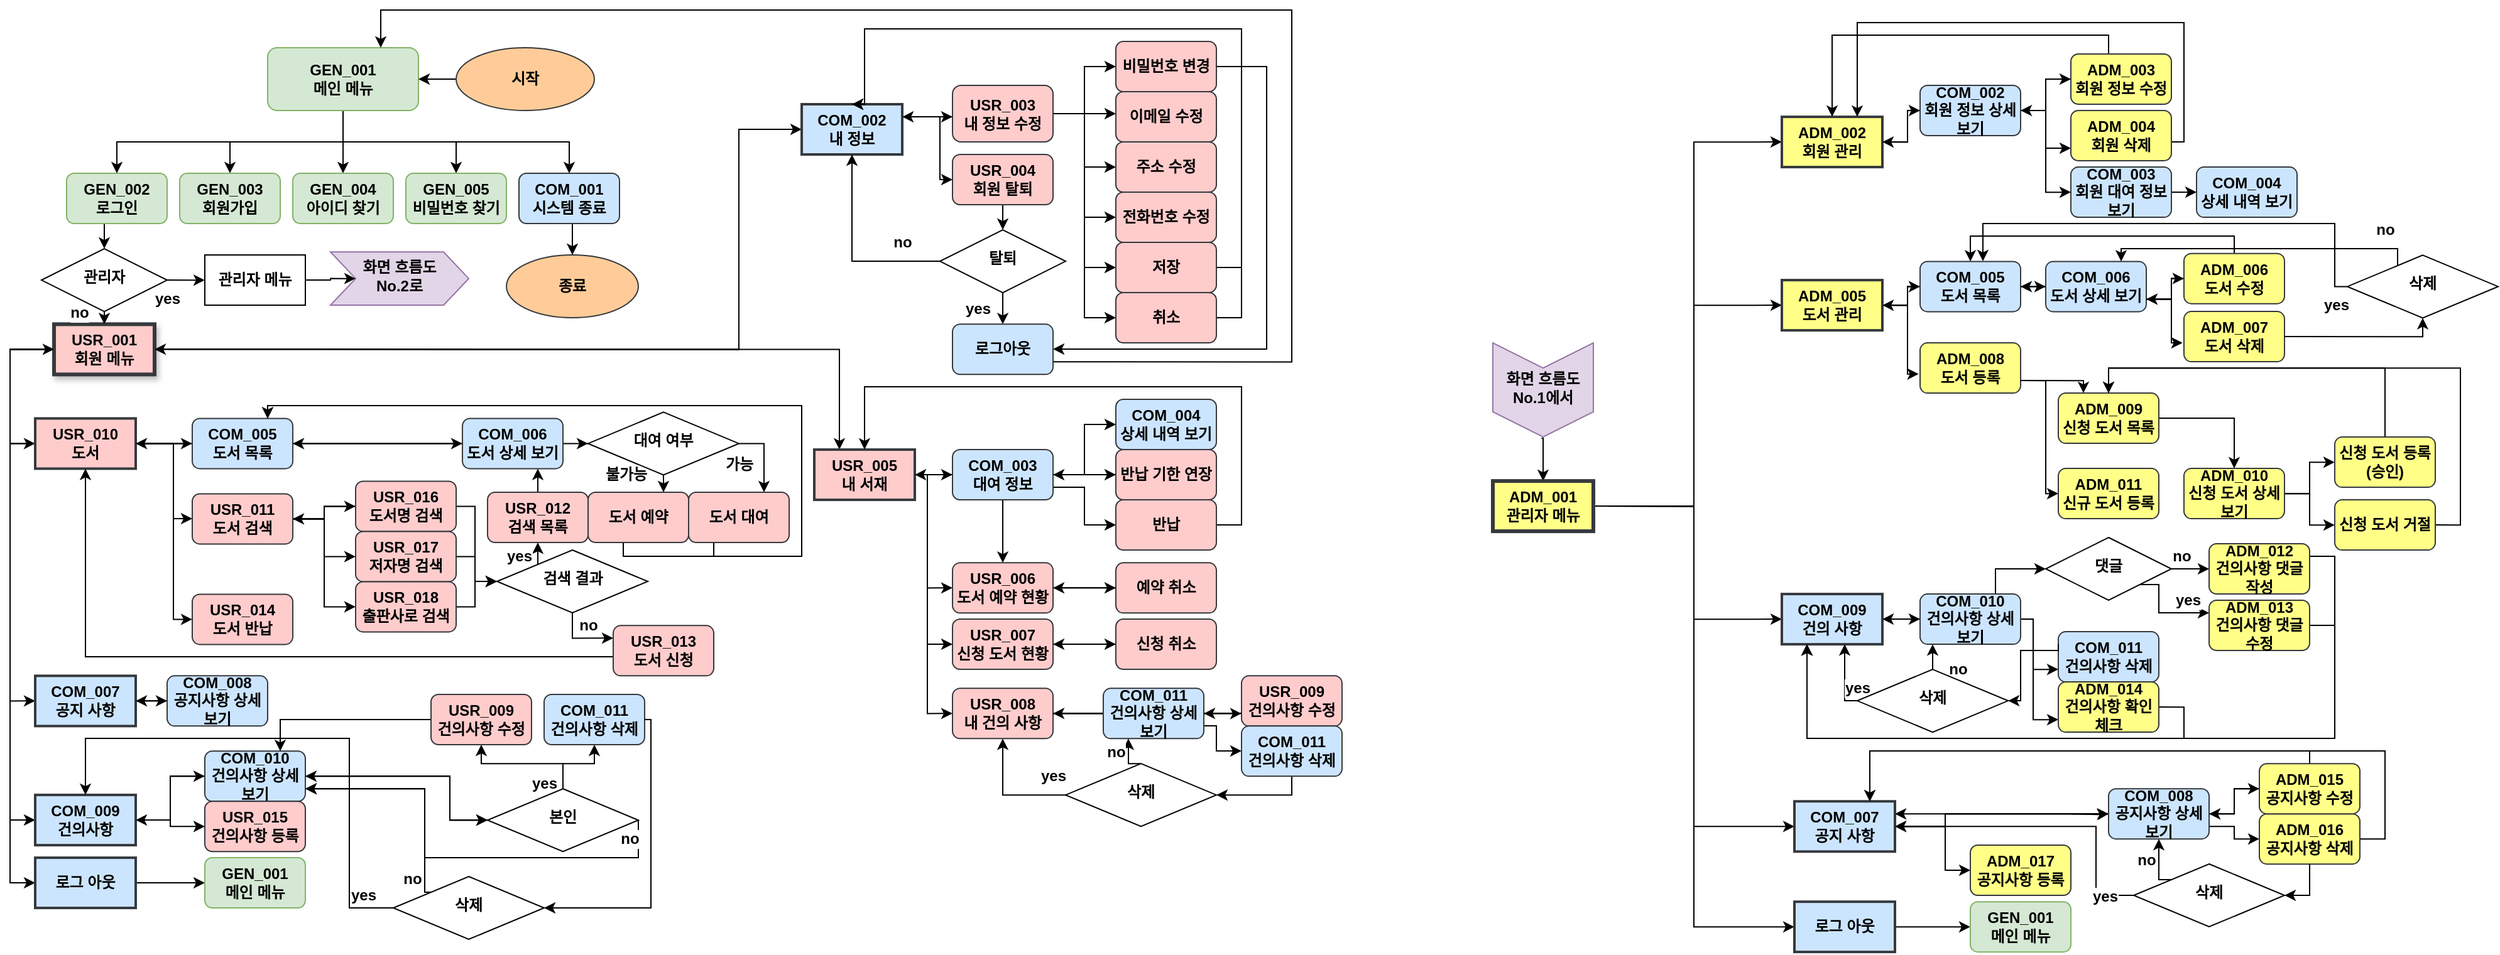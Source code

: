 <mxfile version="20.5.3" type="device"><diagram id="C5RBs43oDa-KdzZeNtuy" name="Page-1"><mxGraphModel dx="446" dy="425" grid="1" gridSize="10" guides="1" tooltips="1" connect="1" arrows="1" fold="1" page="1" pageScale="1" pageWidth="1169" pageHeight="827" math="0" shadow="0"><root><mxCell id="WIyWlLk6GJQsqaUBKTNV-0"/><mxCell id="WIyWlLk6GJQsqaUBKTNV-1" parent="WIyWlLk6GJQsqaUBKTNV-0"/><mxCell id="ic3a9txUjj3EFptZWlh7-8" style="edgeStyle=orthogonalEdgeStyle;rounded=0;orthogonalLoop=1;jettySize=auto;html=1;exitX=0.5;exitY=1;exitDx=0;exitDy=0;fontStyle=1;fontSize=12;" parent="WIyWlLk6GJQsqaUBKTNV-1" source="WIyWlLk6GJQsqaUBKTNV-3" target="ic3a9txUjj3EFptZWlh7-2" edge="1"><mxGeometry relative="1" as="geometry"/></mxCell><mxCell id="ic3a9txUjj3EFptZWlh7-9" style="edgeStyle=orthogonalEdgeStyle;rounded=0;orthogonalLoop=1;jettySize=auto;html=1;exitX=0.5;exitY=1;exitDx=0;exitDy=0;entryX=0.5;entryY=0;entryDx=0;entryDy=0;fontStyle=1;fontSize=12;" parent="WIyWlLk6GJQsqaUBKTNV-1" source="WIyWlLk6GJQsqaUBKTNV-3" target="WIyWlLk6GJQsqaUBKTNV-7" edge="1"><mxGeometry relative="1" as="geometry"/></mxCell><mxCell id="ic3a9txUjj3EFptZWlh7-10" style="edgeStyle=orthogonalEdgeStyle;rounded=0;orthogonalLoop=1;jettySize=auto;html=1;exitX=0.5;exitY=1;exitDx=0;exitDy=0;entryX=0.5;entryY=0;entryDx=0;entryDy=0;fontStyle=1;fontSize=12;" parent="WIyWlLk6GJQsqaUBKTNV-1" source="WIyWlLk6GJQsqaUBKTNV-3" target="ic3a9txUjj3EFptZWlh7-1" edge="1"><mxGeometry relative="1" as="geometry"/></mxCell><mxCell id="ic3a9txUjj3EFptZWlh7-11" style="edgeStyle=orthogonalEdgeStyle;rounded=0;orthogonalLoop=1;jettySize=auto;html=1;exitX=0.5;exitY=1;exitDx=0;exitDy=0;entryX=0.5;entryY=0;entryDx=0;entryDy=0;fontStyle=1;fontSize=12;" parent="WIyWlLk6GJQsqaUBKTNV-1" source="WIyWlLk6GJQsqaUBKTNV-3" target="ic3a9txUjj3EFptZWlh7-3" edge="1"><mxGeometry relative="1" as="geometry"/></mxCell><mxCell id="ic3a9txUjj3EFptZWlh7-12" style="edgeStyle=orthogonalEdgeStyle;rounded=0;orthogonalLoop=1;jettySize=auto;html=1;exitX=0.5;exitY=1;exitDx=0;exitDy=0;entryX=0.5;entryY=0;entryDx=0;entryDy=0;fontStyle=1;fontSize=12;" parent="WIyWlLk6GJQsqaUBKTNV-1" source="WIyWlLk6GJQsqaUBKTNV-3" target="ic3a9txUjj3EFptZWlh7-4" edge="1"><mxGeometry relative="1" as="geometry"/></mxCell><mxCell id="WIyWlLk6GJQsqaUBKTNV-3" value="GEN_001&lt;br style=&quot;font-size: 12px;&quot;&gt;메인 메뉴" style="rounded=1;whiteSpace=wrap;html=1;fontSize=12;glass=0;strokeWidth=1;shadow=0;fillColor=#d5e8d4;strokeColor=#82b366;fontStyle=1" parent="WIyWlLk6GJQsqaUBKTNV-1" vertex="1"><mxGeometry x="225" y="40.0" width="120" height="50" as="geometry"/></mxCell><mxCell id="WIyWlLk6GJQsqaUBKTNV-7" value="GEN_003&lt;br style=&quot;font-size: 12px;&quot;&gt;회원가입" style="rounded=1;whiteSpace=wrap;html=1;fontSize=12;glass=0;strokeWidth=1;shadow=0;fillColor=#d5e8d4;strokeColor=#82b366;fontStyle=1" parent="WIyWlLk6GJQsqaUBKTNV-1" vertex="1"><mxGeometry x="155" y="140" width="80" height="40" as="geometry"/></mxCell><mxCell id="ic3a9txUjj3EFptZWlh7-1" value="GEN_004&lt;br style=&quot;font-size: 12px;&quot;&gt;아이디 찾기" style="rounded=1;whiteSpace=wrap;html=1;fontSize=12;glass=0;strokeWidth=1;shadow=0;fillColor=#d5e8d4;strokeColor=#82b366;fontStyle=1" parent="WIyWlLk6GJQsqaUBKTNV-1" vertex="1"><mxGeometry x="245" y="140" width="80" height="40" as="geometry"/></mxCell><mxCell id="ic3a9txUjj3EFptZWlh7-16" style="edgeStyle=orthogonalEdgeStyle;rounded=0;orthogonalLoop=1;jettySize=auto;html=1;exitX=0.5;exitY=1;exitDx=0;exitDy=0;entryX=0.5;entryY=0;entryDx=0;entryDy=0;fontStyle=1;fontSize=12;" parent="WIyWlLk6GJQsqaUBKTNV-1" source="ic3a9txUjj3EFptZWlh7-2" target="ic3a9txUjj3EFptZWlh7-15" edge="1"><mxGeometry relative="1" as="geometry"/></mxCell><mxCell id="ic3a9txUjj3EFptZWlh7-2" value="GEN_002&lt;br style=&quot;font-size: 12px;&quot;&gt;로그인" style="rounded=1;whiteSpace=wrap;html=1;fontSize=12;glass=0;strokeWidth=1;shadow=0;fillColor=#d5e8d4;strokeColor=#82b366;fontStyle=1" parent="WIyWlLk6GJQsqaUBKTNV-1" vertex="1"><mxGeometry x="65" y="140" width="80" height="40" as="geometry"/></mxCell><mxCell id="ic3a9txUjj3EFptZWlh7-3" value="GEN_005&lt;br style=&quot;font-size: 12px;&quot;&gt;비밀번호 찾기" style="rounded=1;whiteSpace=wrap;html=1;fontSize=12;glass=0;strokeWidth=1;shadow=0;fillColor=#d5e8d4;strokeColor=#82b366;fontStyle=1" parent="WIyWlLk6GJQsqaUBKTNV-1" vertex="1"><mxGeometry x="335" y="140" width="80" height="40" as="geometry"/></mxCell><mxCell id="ic3a9txUjj3EFptZWlh7-23" style="edgeStyle=orthogonalEdgeStyle;rounded=0;orthogonalLoop=1;jettySize=auto;html=1;exitX=0.5;exitY=1;exitDx=0;exitDy=0;entryX=0.5;entryY=0;entryDx=0;entryDy=0;fontStyle=1;fontSize=12;" parent="WIyWlLk6GJQsqaUBKTNV-1" source="ic3a9txUjj3EFptZWlh7-4" target="ic3a9txUjj3EFptZWlh7-22" edge="1"><mxGeometry relative="1" as="geometry"/></mxCell><mxCell id="ic3a9txUjj3EFptZWlh7-4" value="COM_001&lt;br style=&quot;font-size: 12px;&quot;&gt;시스템 종료" style="rounded=1;whiteSpace=wrap;html=1;fontSize=12;glass=0;strokeWidth=1;shadow=0;fillColor=#cce5ff;strokeColor=#36393d;fontStyle=1" parent="WIyWlLk6GJQsqaUBKTNV-1" vertex="1"><mxGeometry x="425" y="140" width="80" height="40" as="geometry"/></mxCell><mxCell id="ic3a9txUjj3EFptZWlh7-235" style="edgeStyle=orthogonalEdgeStyle;rounded=0;orthogonalLoop=1;jettySize=auto;html=1;exitX=1;exitY=0.5;exitDx=0;exitDy=0;entryX=0;entryY=0.5;entryDx=0;entryDy=0;fontColor=default;fontStyle=1;fontSize=12;" parent="WIyWlLk6GJQsqaUBKTNV-1" source="ic3a9txUjj3EFptZWlh7-13" target="ic3a9txUjj3EFptZWlh7-200" edge="1"><mxGeometry relative="1" as="geometry"><Array as="points"><mxPoint x="20" y="280"/><mxPoint x="20" y="560"/></Array></mxGeometry></mxCell><mxCell id="ic3a9txUjj3EFptZWlh7-236" style="edgeStyle=orthogonalEdgeStyle;rounded=0;orthogonalLoop=1;jettySize=auto;html=1;exitX=1;exitY=0.5;exitDx=0;exitDy=0;entryX=0;entryY=0.5;entryDx=0;entryDy=0;fontColor=default;fontStyle=1;fontSize=12;" parent="WIyWlLk6GJQsqaUBKTNV-1" source="ic3a9txUjj3EFptZWlh7-13" target="ic3a9txUjj3EFptZWlh7-203" edge="1"><mxGeometry relative="1" as="geometry"><Array as="points"><mxPoint x="20" y="280"/><mxPoint x="20" y="655"/></Array></mxGeometry></mxCell><mxCell id="lycdUc9BCOD6C8js2oIq-9" style="edgeStyle=orthogonalEdgeStyle;rounded=0;orthogonalLoop=1;jettySize=auto;html=1;exitX=0;exitY=0.5;exitDx=0;exitDy=0;entryX=0;entryY=0.5;entryDx=0;entryDy=0;fontStyle=1;fontSize=12;" parent="WIyWlLk6GJQsqaUBKTNV-1" source="ic3a9txUjj3EFptZWlh7-13" target="ic3a9txUjj3EFptZWlh7-44" edge="1"><mxGeometry relative="1" as="geometry"><Array as="points"><mxPoint x="20" y="280"/><mxPoint x="20" y="705"/></Array></mxGeometry></mxCell><mxCell id="lycdUc9BCOD6C8js2oIq-10" style="edgeStyle=orthogonalEdgeStyle;rounded=0;orthogonalLoop=1;jettySize=auto;html=1;exitX=0;exitY=0.5;exitDx=0;exitDy=0;entryX=0;entryY=0.5;entryDx=0;entryDy=0;fontStyle=1;fontSize=12;" parent="WIyWlLk6GJQsqaUBKTNV-1" source="ic3a9txUjj3EFptZWlh7-13" target="ic3a9txUjj3EFptZWlh7-163" edge="1"><mxGeometry relative="1" as="geometry"><Array as="points"><mxPoint x="20" y="280"/><mxPoint x="20" y="355"/></Array></mxGeometry></mxCell><mxCell id="lycdUc9BCOD6C8js2oIq-22" style="edgeStyle=orthogonalEdgeStyle;rounded=0;orthogonalLoop=1;jettySize=auto;html=1;exitX=1;exitY=0.5;exitDx=0;exitDy=0;entryX=0;entryY=0.5;entryDx=0;entryDy=0;fontStyle=1;fontSize=12;" parent="WIyWlLk6GJQsqaUBKTNV-1" source="ic3a9txUjj3EFptZWlh7-13" target="ic3a9txUjj3EFptZWlh7-102" edge="1"><mxGeometry relative="1" as="geometry"><Array as="points"><mxPoint x="600" y="280"/><mxPoint x="600" y="105"/></Array></mxGeometry></mxCell><mxCell id="lycdUc9BCOD6C8js2oIq-23" style="edgeStyle=orthogonalEdgeStyle;rounded=0;orthogonalLoop=1;jettySize=auto;html=1;exitX=1;exitY=0.5;exitDx=0;exitDy=0;entryX=0.25;entryY=0;entryDx=0;entryDy=0;fontStyle=1;fontSize=12;" parent="WIyWlLk6GJQsqaUBKTNV-1" source="ic3a9txUjj3EFptZWlh7-13" target="ic3a9txUjj3EFptZWlh7-37" edge="1"><mxGeometry relative="1" as="geometry"/></mxCell><mxCell id="ic3a9txUjj3EFptZWlh7-13" value="USR_001&lt;br style=&quot;font-size: 12px;&quot;&gt;회원 메뉴" style="rounded=0;whiteSpace=wrap;html=1;fontSize=12;glass=0;strokeWidth=3;shadow=1;fillColor=#ffcccc;strokeColor=#36393d;perimeterSpacing=0;fontStyle=1" parent="WIyWlLk6GJQsqaUBKTNV-1" vertex="1"><mxGeometry x="55" y="260.18" width="80" height="40" as="geometry"/></mxCell><mxCell id="ic3a9txUjj3EFptZWlh7-237" style="edgeStyle=orthogonalEdgeStyle;rounded=0;orthogonalLoop=1;jettySize=auto;html=1;exitX=1;exitY=0.5;exitDx=0;exitDy=0;entryX=0;entryY=0.5;entryDx=0;entryDy=0;fontColor=default;fontStyle=1;fontSize=12;" parent="WIyWlLk6GJQsqaUBKTNV-1" source="ic3a9txUjj3EFptZWlh7-14" target="ic3a9txUjj3EFptZWlh7-40" edge="1"><mxGeometry relative="1" as="geometry"><Array as="points"><mxPoint x="1360" y="405"/><mxPoint x="1360" y="115"/></Array></mxGeometry></mxCell><mxCell id="ic3a9txUjj3EFptZWlh7-238" style="edgeStyle=orthogonalEdgeStyle;rounded=0;orthogonalLoop=1;jettySize=auto;html=1;exitX=1;exitY=0.5;exitDx=0;exitDy=0;entryX=0;entryY=0.5;entryDx=0;entryDy=0;fontColor=default;fontStyle=1;fontSize=12;" parent="WIyWlLk6GJQsqaUBKTNV-1" source="ic3a9txUjj3EFptZWlh7-14" target="ic3a9txUjj3EFptZWlh7-62" edge="1"><mxGeometry relative="1" as="geometry"><Array as="points"><mxPoint x="1360" y="405"/><mxPoint x="1360" y="245"/></Array></mxGeometry></mxCell><mxCell id="ic3a9txUjj3EFptZWlh7-245" style="edgeStyle=orthogonalEdgeStyle;rounded=0;orthogonalLoop=1;jettySize=auto;html=1;exitX=1;exitY=0.5;exitDx=0;exitDy=0;entryX=0;entryY=0.5;entryDx=0;entryDy=0;fontColor=default;fontStyle=1;fontSize=12;" parent="WIyWlLk6GJQsqaUBKTNV-1" source="ic3a9txUjj3EFptZWlh7-14" target="ic3a9txUjj3EFptZWlh7-69" edge="1"><mxGeometry relative="1" as="geometry"><Array as="points"><mxPoint x="1360" y="405"/><mxPoint x="1360" y="495"/></Array></mxGeometry></mxCell><mxCell id="ic3a9txUjj3EFptZWlh7-246" style="edgeStyle=orthogonalEdgeStyle;rounded=0;orthogonalLoop=1;jettySize=auto;html=1;exitX=1;exitY=0.5;exitDx=0;exitDy=0;entryX=0;entryY=0.5;entryDx=0;entryDy=0;fontColor=default;fontStyle=1;fontSize=12;" parent="WIyWlLk6GJQsqaUBKTNV-1" source="ic3a9txUjj3EFptZWlh7-14" target="ic3a9txUjj3EFptZWlh7-90" edge="1"><mxGeometry relative="1" as="geometry"/></mxCell><mxCell id="ic3a9txUjj3EFptZWlh7-247" style="edgeStyle=orthogonalEdgeStyle;rounded=0;orthogonalLoop=1;jettySize=auto;html=1;exitX=1;exitY=0.5;exitDx=0;exitDy=0;entryX=0;entryY=0.5;entryDx=0;entryDy=0;fontColor=default;fontStyle=1;fontSize=12;" parent="WIyWlLk6GJQsqaUBKTNV-1" source="ic3a9txUjj3EFptZWlh7-14" target="ic3a9txUjj3EFptZWlh7-242" edge="1"><mxGeometry relative="1" as="geometry"><Array as="points"><mxPoint x="1360" y="405"/><mxPoint x="1360" y="740"/></Array></mxGeometry></mxCell><mxCell id="lycdUc9BCOD6C8js2oIq-26" style="edgeStyle=orthogonalEdgeStyle;rounded=0;orthogonalLoop=1;jettySize=auto;html=1;exitX=1.014;exitY=0.516;exitDx=0;exitDy=0;entryX=0.5;entryY=0;entryDx=0;entryDy=0;exitPerimeter=0;fontStyle=1;fontSize=12;" parent="WIyWlLk6GJQsqaUBKTNV-1" source="lycdUc9BCOD6C8js2oIq-25" target="ic3a9txUjj3EFptZWlh7-14" edge="1"><mxGeometry relative="1" as="geometry"/></mxCell><mxCell id="ic3a9txUjj3EFptZWlh7-14" value="ADM_001&lt;br style=&quot;font-size: 12px;&quot;&gt;관리자 메뉴" style="rounded=0;whiteSpace=wrap;html=1;fontSize=12;glass=0;strokeWidth=3;shadow=0;fillColor=#ffff88;strokeColor=#36393d;fontStyle=1" parent="WIyWlLk6GJQsqaUBKTNV-1" vertex="1"><mxGeometry x="1200" y="385.05" width="80" height="40" as="geometry"/></mxCell><mxCell id="ic3a9txUjj3EFptZWlh7-34" value="no" style="edgeStyle=orthogonalEdgeStyle;rounded=0;orthogonalLoop=1;jettySize=auto;html=1;exitX=0.5;exitY=1;exitDx=0;exitDy=0;fontColor=default;entryX=0.5;entryY=0;entryDx=0;entryDy=0;fontStyle=1;fontSize=12;" parent="WIyWlLk6GJQsqaUBKTNV-1" source="ic3a9txUjj3EFptZWlh7-15" target="ic3a9txUjj3EFptZWlh7-13" edge="1"><mxGeometry x="-0.908" y="-20" relative="1" as="geometry"><Array as="points"/><mxPoint as="offset"/><mxPoint x="95" y="290" as="targetPoint"/></mxGeometry></mxCell><mxCell id="lycdUc9BCOD6C8js2oIq-4" value="yes" style="edgeStyle=orthogonalEdgeStyle;rounded=0;orthogonalLoop=1;jettySize=auto;html=1;exitX=1;exitY=0.5;exitDx=0;exitDy=0;entryX=0;entryY=0.5;entryDx=0;entryDy=0;fontStyle=1;fontSize=12;" parent="WIyWlLk6GJQsqaUBKTNV-1" source="ic3a9txUjj3EFptZWlh7-15" target="lycdUc9BCOD6C8js2oIq-2" edge="1"><mxGeometry x="-0.998" y="-15" relative="1" as="geometry"><mxPoint as="offset"/></mxGeometry></mxCell><mxCell id="ic3a9txUjj3EFptZWlh7-15" value="관리자" style="rhombus;whiteSpace=wrap;html=1;shadow=0;fontFamily=Helvetica;fontSize=12;align=center;strokeWidth=1;spacing=6;spacingTop=-4;fontStyle=1" parent="WIyWlLk6GJQsqaUBKTNV-1" vertex="1"><mxGeometry x="45" y="200.05" width="100" height="50" as="geometry"/></mxCell><mxCell id="lycdUc9BCOD6C8js2oIq-1" style="edgeStyle=orthogonalEdgeStyle;rounded=0;orthogonalLoop=1;jettySize=auto;html=1;exitX=0;exitY=0.5;exitDx=0;exitDy=0;entryX=1;entryY=0.5;entryDx=0;entryDy=0;fontStyle=1;fontSize=12;" parent="WIyWlLk6GJQsqaUBKTNV-1" source="ic3a9txUjj3EFptZWlh7-20" target="WIyWlLk6GJQsqaUBKTNV-3" edge="1"><mxGeometry relative="1" as="geometry"/></mxCell><mxCell id="ic3a9txUjj3EFptZWlh7-20" value="시작" style="ellipse;whiteSpace=wrap;html=1;fillColor=#ffcc99;strokeColor=#36393d;fontStyle=1;fontSize=12;" parent="WIyWlLk6GJQsqaUBKTNV-1" vertex="1"><mxGeometry x="375" y="40.0" width="110" height="50" as="geometry"/></mxCell><mxCell id="ic3a9txUjj3EFptZWlh7-22" value="종료" style="ellipse;whiteSpace=wrap;html=1;fillColor=#ffcc99;strokeColor=#36393d;fontStyle=1;fontSize=12;" parent="WIyWlLk6GJQsqaUBKTNV-1" vertex="1"><mxGeometry x="415" y="205.03" width="105" height="50" as="geometry"/></mxCell><mxCell id="ic3a9txUjj3EFptZWlh7-136" value="" style="edgeStyle=orthogonalEdgeStyle;rounded=0;orthogonalLoop=1;jettySize=auto;html=1;fontColor=default;fontStyle=1;fontSize=12;" parent="WIyWlLk6GJQsqaUBKTNV-1" source="ic3a9txUjj3EFptZWlh7-37" target="ic3a9txUjj3EFptZWlh7-135" edge="1"><mxGeometry relative="1" as="geometry"/></mxCell><mxCell id="ic3a9txUjj3EFptZWlh7-156" style="edgeStyle=orthogonalEdgeStyle;rounded=0;orthogonalLoop=1;jettySize=auto;html=1;exitX=1;exitY=0.5;exitDx=0;exitDy=0;entryX=0;entryY=0.5;entryDx=0;entryDy=0;fontColor=default;fontStyle=1;fontSize=12;" parent="WIyWlLk6GJQsqaUBKTNV-1" source="ic3a9txUjj3EFptZWlh7-37" target="ic3a9txUjj3EFptZWlh7-152" edge="1"><mxGeometry relative="1" as="geometry"><Array as="points"><mxPoint x="750" y="380"/><mxPoint x="750" y="515"/></Array></mxGeometry></mxCell><mxCell id="ic3a9txUjj3EFptZWlh7-158" style="edgeStyle=orthogonalEdgeStyle;rounded=0;orthogonalLoop=1;jettySize=auto;html=1;exitX=1;exitY=0.5;exitDx=0;exitDy=0;entryX=0;entryY=0.5;entryDx=0;entryDy=0;fontColor=default;fontStyle=1;fontSize=12;" parent="WIyWlLk6GJQsqaUBKTNV-1" source="ic3a9txUjj3EFptZWlh7-37" target="ic3a9txUjj3EFptZWlh7-157" edge="1"><mxGeometry relative="1" as="geometry"><Array as="points"><mxPoint x="750" y="380"/><mxPoint x="750" y="570"/></Array></mxGeometry></mxCell><mxCell id="lycdUc9BCOD6C8js2oIq-12" style="edgeStyle=orthogonalEdgeStyle;rounded=0;orthogonalLoop=1;jettySize=auto;html=1;exitX=1;exitY=0.5;exitDx=0;exitDy=0;entryX=0;entryY=0.5;entryDx=0;entryDy=0;fontStyle=1;fontSize=12;" parent="WIyWlLk6GJQsqaUBKTNV-1" source="ic3a9txUjj3EFptZWlh7-37" target="ic3a9txUjj3EFptZWlh7-143" edge="1"><mxGeometry relative="1" as="geometry"><Array as="points"><mxPoint x="750" y="380"/><mxPoint x="750" y="470"/></Array></mxGeometry></mxCell><mxCell id="ic3a9txUjj3EFptZWlh7-37" value="USR_005&lt;br style=&quot;font-size: 12px;&quot;&gt;내 서재" style="rounded=0;whiteSpace=wrap;html=1;fontSize=12;glass=0;strokeWidth=2;shadow=0;fillColor=#ffcccc;strokeColor=#36393d;fontStyle=1" parent="WIyWlLk6GJQsqaUBKTNV-1" vertex="1"><mxGeometry x="660" y="360.03" width="80" height="40" as="geometry"/></mxCell><mxCell id="ic3a9txUjj3EFptZWlh7-47" style="edgeStyle=orthogonalEdgeStyle;rounded=0;orthogonalLoop=1;jettySize=auto;html=1;exitX=1;exitY=0.5;exitDx=0;exitDy=0;entryX=0;entryY=0.5;entryDx=0;entryDy=0;fontColor=default;fontStyle=1;fontSize=12;" parent="WIyWlLk6GJQsqaUBKTNV-1" source="ic3a9txUjj3EFptZWlh7-40" target="ic3a9txUjj3EFptZWlh7-46" edge="1"><mxGeometry relative="1" as="geometry"><Array as="points"><mxPoint x="1530" y="115"/><mxPoint x="1530" y="90"/></Array></mxGeometry></mxCell><mxCell id="ic3a9txUjj3EFptZWlh7-40" value="ADM_002&lt;br style=&quot;font-size: 12px;&quot;&gt;회원 관리" style="rounded=0;whiteSpace=wrap;html=1;fontSize=12;glass=0;strokeWidth=2;shadow=0;fillColor=#ffff88;strokeColor=#36393d;fontStyle=1" parent="WIyWlLk6GJQsqaUBKTNV-1" vertex="1"><mxGeometry x="1430" y="95.05" width="80" height="40" as="geometry"/></mxCell><mxCell id="ic3a9txUjj3EFptZWlh7-253" style="edgeStyle=orthogonalEdgeStyle;rounded=0;orthogonalLoop=1;jettySize=auto;html=1;exitX=1;exitY=0.5;exitDx=0;exitDy=0;entryX=0;entryY=0.5;entryDx=0;entryDy=0;fontColor=default;fontStyle=1;fontSize=12;" parent="WIyWlLk6GJQsqaUBKTNV-1" source="ic3a9txUjj3EFptZWlh7-44" target="ic3a9txUjj3EFptZWlh7-252" edge="1"><mxGeometry relative="1" as="geometry"/></mxCell><mxCell id="ic3a9txUjj3EFptZWlh7-44" value="로그 아웃" style="rounded=0;whiteSpace=wrap;html=1;fontSize=12;glass=0;strokeWidth=2;shadow=0;fillColor=#cce5ff;strokeColor=#36393d;fontStyle=1" parent="WIyWlLk6GJQsqaUBKTNV-1" vertex="1"><mxGeometry x="40" y="685.03" width="80" height="40" as="geometry"/></mxCell><mxCell id="lycdUc9BCOD6C8js2oIq-74" style="edgeStyle=orthogonalEdgeStyle;rounded=0;orthogonalLoop=1;jettySize=auto;html=1;exitX=1;exitY=0.5;exitDx=0;exitDy=0;entryX=0;entryY=0.5;entryDx=0;entryDy=0;fontStyle=1;fontSize=12;" parent="WIyWlLk6GJQsqaUBKTNV-1" source="ic3a9txUjj3EFptZWlh7-45" target="lycdUc9BCOD6C8js2oIq-73" edge="1"><mxGeometry relative="1" as="geometry"/></mxCell><mxCell id="ic3a9txUjj3EFptZWlh7-45" value="COM_003&lt;br style=&quot;font-size: 12px;&quot;&gt;회원 대여 정보 보기" style="rounded=1;whiteSpace=wrap;html=1;fontSize=12;glass=0;strokeWidth=1;shadow=0;fillColor=#cce5ff;strokeColor=#36393d;fontStyle=1" parent="WIyWlLk6GJQsqaUBKTNV-1" vertex="1"><mxGeometry x="1660" y="135.05" width="80" height="40" as="geometry"/></mxCell><mxCell id="ic3a9txUjj3EFptZWlh7-51" style="edgeStyle=orthogonalEdgeStyle;rounded=0;orthogonalLoop=1;jettySize=auto;html=1;exitX=1;exitY=0.5;exitDx=0;exitDy=0;entryX=0;entryY=0.5;entryDx=0;entryDy=0;fontColor=default;fontStyle=1;fontSize=12;" parent="WIyWlLk6GJQsqaUBKTNV-1" source="ic3a9txUjj3EFptZWlh7-46" target="ic3a9txUjj3EFptZWlh7-50" edge="1"><mxGeometry relative="1" as="geometry"><Array as="points"><mxPoint x="1640" y="90"/><mxPoint x="1640" y="65"/></Array></mxGeometry></mxCell><mxCell id="ic3a9txUjj3EFptZWlh7-315" style="edgeStyle=orthogonalEdgeStyle;rounded=0;orthogonalLoop=1;jettySize=auto;html=1;exitX=0;exitY=0.5;exitDx=0;exitDy=0;entryX=1;entryY=0.5;entryDx=0;entryDy=0;fontColor=default;fontStyle=1;fontSize=12;" parent="WIyWlLk6GJQsqaUBKTNV-1" source="ic3a9txUjj3EFptZWlh7-46" target="ic3a9txUjj3EFptZWlh7-40" edge="1"><mxGeometry relative="1" as="geometry"><Array as="points"><mxPoint x="1530" y="90"/><mxPoint x="1530" y="115"/></Array></mxGeometry></mxCell><mxCell id="ic3a9txUjj3EFptZWlh7-317" style="edgeStyle=orthogonalEdgeStyle;rounded=0;orthogonalLoop=1;jettySize=auto;html=1;exitX=1;exitY=0.5;exitDx=0;exitDy=0;entryX=0;entryY=0.75;entryDx=0;entryDy=0;fontColor=default;fontStyle=1;fontSize=12;" parent="WIyWlLk6GJQsqaUBKTNV-1" source="ic3a9txUjj3EFptZWlh7-46" target="ic3a9txUjj3EFptZWlh7-49" edge="1"><mxGeometry relative="1" as="geometry"><Array as="points"><mxPoint x="1640" y="90"/><mxPoint x="1640" y="120"/></Array></mxGeometry></mxCell><mxCell id="FJAFiosJNlz1e9xnSxwv-11" style="edgeStyle=orthogonalEdgeStyle;rounded=0;orthogonalLoop=1;jettySize=auto;html=1;exitX=1;exitY=0.5;exitDx=0;exitDy=0;entryX=0;entryY=0.5;entryDx=0;entryDy=0;fontStyle=1;fontSize=12;" parent="WIyWlLk6GJQsqaUBKTNV-1" source="ic3a9txUjj3EFptZWlh7-46" target="ic3a9txUjj3EFptZWlh7-45" edge="1"><mxGeometry relative="1" as="geometry"><Array as="points"><mxPoint x="1640" y="90"/><mxPoint x="1640" y="155"/></Array></mxGeometry></mxCell><mxCell id="ic3a9txUjj3EFptZWlh7-46" value="COM_002&lt;br style=&quot;font-size: 12px;&quot;&gt;회원 정보 상세보기" style="rounded=1;whiteSpace=wrap;html=1;fontSize=12;glass=0;strokeWidth=1;shadow=0;fillColor=#cce5ff;strokeColor=#36393d;fontStyle=1" parent="WIyWlLk6GJQsqaUBKTNV-1" vertex="1"><mxGeometry x="1540" y="70.0" width="80" height="40" as="geometry"/></mxCell><mxCell id="ic3a9txUjj3EFptZWlh7-57" style="edgeStyle=orthogonalEdgeStyle;rounded=0;orthogonalLoop=1;jettySize=auto;html=1;exitX=1;exitY=0.5;exitDx=0;exitDy=0;entryX=0.75;entryY=0;entryDx=0;entryDy=0;fontColor=default;fontStyle=1;fontSize=12;" parent="WIyWlLk6GJQsqaUBKTNV-1" source="ic3a9txUjj3EFptZWlh7-49" target="ic3a9txUjj3EFptZWlh7-40" edge="1"><mxGeometry relative="1" as="geometry"><Array as="points"><mxPoint x="1750" y="115"/><mxPoint x="1750" y="20"/><mxPoint x="1490" y="20"/></Array></mxGeometry></mxCell><mxCell id="ic3a9txUjj3EFptZWlh7-49" value="ADM_004&lt;br style=&quot;font-size: 12px;&quot;&gt;회원 삭제" style="rounded=1;whiteSpace=wrap;html=1;fontSize=12;glass=0;strokeWidth=1;shadow=0;fillColor=#ffff88;strokeColor=#36393d;fontStyle=1" parent="WIyWlLk6GJQsqaUBKTNV-1" vertex="1"><mxGeometry x="1660" y="90.0" width="80" height="40" as="geometry"/></mxCell><mxCell id="ic3a9txUjj3EFptZWlh7-54" style="edgeStyle=orthogonalEdgeStyle;rounded=0;orthogonalLoop=1;jettySize=auto;html=1;exitX=0.5;exitY=0;exitDx=0;exitDy=0;fontColor=default;fontStyle=1;fontSize=12;" parent="WIyWlLk6GJQsqaUBKTNV-1" source="ic3a9txUjj3EFptZWlh7-50" target="ic3a9txUjj3EFptZWlh7-40" edge="1"><mxGeometry relative="1" as="geometry"><Array as="points"><mxPoint x="1690" y="30"/><mxPoint x="1470" y="30"/></Array></mxGeometry></mxCell><mxCell id="ic3a9txUjj3EFptZWlh7-314" style="edgeStyle=orthogonalEdgeStyle;rounded=0;orthogonalLoop=1;jettySize=auto;html=1;exitX=0;exitY=0.5;exitDx=0;exitDy=0;fontColor=default;entryX=1;entryY=0.5;entryDx=0;entryDy=0;fontStyle=1;fontSize=12;" parent="WIyWlLk6GJQsqaUBKTNV-1" source="ic3a9txUjj3EFptZWlh7-50" target="ic3a9txUjj3EFptZWlh7-46" edge="1"><mxGeometry relative="1" as="geometry"><Array as="points"><mxPoint x="1640" y="65"/><mxPoint x="1640" y="90"/></Array><mxPoint x="1620" y="85" as="targetPoint"/></mxGeometry></mxCell><mxCell id="ic3a9txUjj3EFptZWlh7-50" value="ADM_003&lt;br style=&quot;font-size: 12px;&quot;&gt;회원 정보 수정" style="rounded=1;whiteSpace=wrap;html=1;fontSize=12;glass=0;strokeWidth=1;shadow=0;fillColor=#ffff88;strokeColor=#36393d;fontStyle=1" parent="WIyWlLk6GJQsqaUBKTNV-1" vertex="1"><mxGeometry x="1660" y="45.01" width="80" height="40" as="geometry"/></mxCell><mxCell id="ic3a9txUjj3EFptZWlh7-60" style="edgeStyle=orthogonalEdgeStyle;rounded=0;orthogonalLoop=1;jettySize=auto;html=1;exitX=1;exitY=0.5;exitDx=0;exitDy=0;entryX=0;entryY=0.5;entryDx=0;entryDy=0;fontColor=default;fontStyle=1;fontSize=12;" parent="WIyWlLk6GJQsqaUBKTNV-1" source="ic3a9txUjj3EFptZWlh7-62" target="ic3a9txUjj3EFptZWlh7-64" edge="1"><mxGeometry relative="1" as="geometry"><Array as="points"><mxPoint x="1530" y="245"/><mxPoint x="1530" y="230"/></Array></mxGeometry></mxCell><mxCell id="ic3a9txUjj3EFptZWlh7-61" style="edgeStyle=orthogonalEdgeStyle;rounded=0;orthogonalLoop=1;jettySize=auto;html=1;exitX=1;exitY=0.5;exitDx=0;exitDy=0;entryX=-0.014;entryY=0.62;entryDx=0;entryDy=0;entryPerimeter=0;fontColor=default;fontStyle=1;fontSize=12;" parent="WIyWlLk6GJQsqaUBKTNV-1" source="ic3a9txUjj3EFptZWlh7-62" target="ic3a9txUjj3EFptZWlh7-63" edge="1"><mxGeometry relative="1" as="geometry"><Array as="points"><mxPoint x="1530" y="245"/><mxPoint x="1530" y="300"/></Array></mxGeometry></mxCell><mxCell id="ic3a9txUjj3EFptZWlh7-62" value="ADM_005&lt;br style=&quot;font-size: 12px;&quot;&gt;도서 관리" style="rounded=0;whiteSpace=wrap;html=1;fontSize=12;glass=0;strokeWidth=2;shadow=0;fillColor=#ffff88;strokeColor=#36393d;fontStyle=1" parent="WIyWlLk6GJQsqaUBKTNV-1" vertex="1"><mxGeometry x="1430" y="225.05" width="80" height="40" as="geometry"/></mxCell><mxCell id="ic3a9txUjj3EFptZWlh7-63" value="ADM_008&lt;br style=&quot;font-size: 12px;&quot;&gt;도서 등록" style="rounded=1;whiteSpace=wrap;html=1;fontSize=12;glass=0;strokeWidth=1;shadow=0;fillColor=#ffff88;strokeColor=#36393d;fontStyle=1" parent="WIyWlLk6GJQsqaUBKTNV-1" vertex="1"><mxGeometry x="1540" y="275.05" width="80" height="40" as="geometry"/></mxCell><mxCell id="ic3a9txUjj3EFptZWlh7-66" style="edgeStyle=orthogonalEdgeStyle;rounded=0;orthogonalLoop=1;jettySize=auto;html=1;exitX=1;exitY=0.5;exitDx=0;exitDy=0;fontColor=default;fontStyle=1;fontSize=12;" parent="WIyWlLk6GJQsqaUBKTNV-1" source="ic3a9txUjj3EFptZWlh7-64" target="ic3a9txUjj3EFptZWlh7-65" edge="1"><mxGeometry relative="1" as="geometry"/></mxCell><mxCell id="ic3a9txUjj3EFptZWlh7-333" style="edgeStyle=orthogonalEdgeStyle;rounded=0;orthogonalLoop=1;jettySize=auto;html=1;exitX=0;exitY=0.5;exitDx=0;exitDy=0;entryX=1;entryY=0.5;entryDx=0;entryDy=0;fontColor=default;fontStyle=1;fontSize=12;" parent="WIyWlLk6GJQsqaUBKTNV-1" source="ic3a9txUjj3EFptZWlh7-64" target="ic3a9txUjj3EFptZWlh7-62" edge="1"><mxGeometry relative="1" as="geometry"><Array as="points"><mxPoint x="1530" y="230"/><mxPoint x="1530" y="245"/></Array></mxGeometry></mxCell><mxCell id="ic3a9txUjj3EFptZWlh7-64" value="COM_005&lt;br style=&quot;font-size: 12px;&quot;&gt;도서 목록" style="rounded=1;whiteSpace=wrap;html=1;fontSize=12;glass=0;strokeWidth=1;shadow=0;fillColor=#cce5ff;strokeColor=#36393d;fontStyle=1" parent="WIyWlLk6GJQsqaUBKTNV-1" vertex="1"><mxGeometry x="1540" y="210.2" width="80" height="40" as="geometry"/></mxCell><mxCell id="ic3a9txUjj3EFptZWlh7-338" style="edgeStyle=orthogonalEdgeStyle;rounded=0;orthogonalLoop=1;jettySize=auto;html=1;exitX=0;exitY=0.5;exitDx=0;exitDy=0;entryX=1;entryY=0.5;entryDx=0;entryDy=0;fontColor=default;fontStyle=1;fontSize=12;" parent="WIyWlLk6GJQsqaUBKTNV-1" source="ic3a9txUjj3EFptZWlh7-65" target="ic3a9txUjj3EFptZWlh7-64" edge="1"><mxGeometry relative="1" as="geometry"/></mxCell><mxCell id="ic3a9txUjj3EFptZWlh7-65" value="COM_006&lt;br style=&quot;font-size: 12px;&quot;&gt;도서 상세 보기" style="rounded=1;whiteSpace=wrap;html=1;fontSize=12;glass=0;strokeWidth=1;shadow=0;fillColor=#cce5ff;strokeColor=#36393d;fontStyle=1" parent="WIyWlLk6GJQsqaUBKTNV-1" vertex="1"><mxGeometry x="1640" y="210.2" width="80" height="40" as="geometry"/></mxCell><mxCell id="ic3a9txUjj3EFptZWlh7-67" style="edgeStyle=orthogonalEdgeStyle;rounded=0;orthogonalLoop=1;jettySize=auto;html=1;exitX=1;exitY=0.5;exitDx=0;exitDy=0;entryX=0;entryY=0.5;entryDx=0;entryDy=0;fontColor=default;fontStyle=1;fontSize=12;" parent="WIyWlLk6GJQsqaUBKTNV-1" source="ic3a9txUjj3EFptZWlh7-69" target="ic3a9txUjj3EFptZWlh7-71" edge="1"><mxGeometry relative="1" as="geometry"/></mxCell><mxCell id="ic3a9txUjj3EFptZWlh7-69" value="COM_009&lt;br style=&quot;font-size: 12px;&quot;&gt;건의 사항" style="rounded=0;whiteSpace=wrap;html=1;fontSize=12;glass=0;strokeWidth=2;shadow=0;fillColor=#cce5ff;strokeColor=#36393d;fontStyle=1" parent="WIyWlLk6GJQsqaUBKTNV-1" vertex="1"><mxGeometry x="1430" y="475.05" width="80" height="40" as="geometry"/></mxCell><mxCell id="ic3a9txUjj3EFptZWlh7-88" style="edgeStyle=orthogonalEdgeStyle;rounded=0;orthogonalLoop=1;jettySize=auto;html=1;exitX=1;exitY=0.5;exitDx=0;exitDy=0;entryX=0;entryY=0.75;entryDx=0;entryDy=0;fontColor=default;fontStyle=1;fontSize=12;" parent="WIyWlLk6GJQsqaUBKTNV-1" source="ic3a9txUjj3EFptZWlh7-71" target="ic3a9txUjj3EFptZWlh7-85" edge="1"><mxGeometry relative="1" as="geometry"><Array as="points"><mxPoint x="1630" y="495"/><mxPoint x="1630" y="535"/></Array></mxGeometry></mxCell><mxCell id="ic3a9txUjj3EFptZWlh7-89" style="edgeStyle=orthogonalEdgeStyle;rounded=0;orthogonalLoop=1;jettySize=auto;html=1;exitX=1;exitY=0.75;exitDx=0;exitDy=0;entryX=0;entryY=0.75;entryDx=0;entryDy=0;fontColor=default;fontStyle=1;fontSize=12;" parent="WIyWlLk6GJQsqaUBKTNV-1" source="ic3a9txUjj3EFptZWlh7-71" target="ic3a9txUjj3EFptZWlh7-84" edge="1"><mxGeometry relative="1" as="geometry"><Array as="points"><mxPoint x="1620" y="495"/><mxPoint x="1630" y="495"/><mxPoint x="1630" y="575"/></Array></mxGeometry></mxCell><mxCell id="ic3a9txUjj3EFptZWlh7-329" style="edgeStyle=orthogonalEdgeStyle;rounded=0;orthogonalLoop=1;jettySize=auto;html=1;exitX=0;exitY=0.5;exitDx=0;exitDy=0;entryX=1;entryY=0.5;entryDx=0;entryDy=0;fontColor=default;fontStyle=1;fontSize=12;" parent="WIyWlLk6GJQsqaUBKTNV-1" source="ic3a9txUjj3EFptZWlh7-71" target="ic3a9txUjj3EFptZWlh7-69" edge="1"><mxGeometry relative="1" as="geometry"/></mxCell><mxCell id="ic3a9txUjj3EFptZWlh7-370" style="edgeStyle=orthogonalEdgeStyle;rounded=0;orthogonalLoop=1;jettySize=auto;html=1;exitX=0.75;exitY=0;exitDx=0;exitDy=0;entryX=0;entryY=0.5;entryDx=0;entryDy=0;fontColor=default;fontStyle=1;fontSize=12;" parent="WIyWlLk6GJQsqaUBKTNV-1" source="ic3a9txUjj3EFptZWlh7-71" target="ic3a9txUjj3EFptZWlh7-367" edge="1"><mxGeometry relative="1" as="geometry"/></mxCell><mxCell id="ic3a9txUjj3EFptZWlh7-71" value="COM_010&lt;br style=&quot;font-size: 12px;&quot;&gt;건의사항 상세보기" style="rounded=1;whiteSpace=wrap;html=1;fontSize=12;glass=0;strokeWidth=1;shadow=0;fillColor=#cce5ff;strokeColor=#36393d;fontStyle=1" parent="WIyWlLk6GJQsqaUBKTNV-1" vertex="1"><mxGeometry x="1540" y="475.05" width="80" height="40" as="geometry"/></mxCell><mxCell id="ic3a9txUjj3EFptZWlh7-73" style="edgeStyle=orthogonalEdgeStyle;rounded=0;orthogonalLoop=1;jettySize=auto;html=1;exitX=1;exitY=0.5;exitDx=0;exitDy=0;entryX=0;entryY=0.5;entryDx=0;entryDy=0;fontColor=default;fontStyle=1;fontSize=12;" parent="WIyWlLk6GJQsqaUBKTNV-1" target="ic3a9txUjj3EFptZWlh7-77" edge="1"><mxGeometry relative="1" as="geometry"><mxPoint x="1720" y="240.2" as="sourcePoint"/><Array as="points"><mxPoint x="1740" y="240"/><mxPoint x="1740" y="224"/></Array></mxGeometry></mxCell><mxCell id="ic3a9txUjj3EFptZWlh7-74" style="edgeStyle=orthogonalEdgeStyle;rounded=0;orthogonalLoop=1;jettySize=auto;html=1;exitX=1;exitY=0.5;exitDx=0;exitDy=0;entryX=-0.014;entryY=0.62;entryDx=0;entryDy=0;entryPerimeter=0;fontColor=default;fontStyle=1;fontSize=12;" parent="WIyWlLk6GJQsqaUBKTNV-1" edge="1"><mxGeometry relative="1" as="geometry"><mxPoint x="1720" y="240.2" as="sourcePoint"/><mxPoint x="1748.88" y="275.0" as="targetPoint"/><Array as="points"><mxPoint x="1740" y="240.2"/><mxPoint x="1740" y="275.2"/></Array></mxGeometry></mxCell><mxCell id="ic3a9txUjj3EFptZWlh7-76" value="ADM_007&lt;br style=&quot;font-size: 12px;&quot;&gt;도서 삭제" style="rounded=1;whiteSpace=wrap;html=1;fontSize=12;glass=0;strokeWidth=1;shadow=0;fillColor=#ffff88;strokeColor=#36393d;fontStyle=1" parent="WIyWlLk6GJQsqaUBKTNV-1" vertex="1"><mxGeometry x="1750" y="250.05" width="80" height="40" as="geometry"/></mxCell><mxCell id="ic3a9txUjj3EFptZWlh7-316" style="edgeStyle=orthogonalEdgeStyle;rounded=0;orthogonalLoop=1;jettySize=auto;html=1;entryX=0.5;entryY=0;entryDx=0;entryDy=0;fontColor=default;fontStyle=1;fontSize=12;" parent="WIyWlLk6GJQsqaUBKTNV-1" source="ic3a9txUjj3EFptZWlh7-77" target="ic3a9txUjj3EFptZWlh7-64" edge="1"><mxGeometry relative="1" as="geometry"><Array as="points"><mxPoint x="1790" y="190"/><mxPoint x="1580" y="190"/></Array></mxGeometry></mxCell><mxCell id="ic3a9txUjj3EFptZWlh7-339" style="edgeStyle=orthogonalEdgeStyle;rounded=0;orthogonalLoop=1;jettySize=auto;html=1;exitX=0;exitY=0.5;exitDx=0;exitDy=0;entryX=1;entryY=0.75;entryDx=0;entryDy=0;fontColor=default;fontStyle=1;fontSize=12;" parent="WIyWlLk6GJQsqaUBKTNV-1" source="ic3a9txUjj3EFptZWlh7-77" target="ic3a9txUjj3EFptZWlh7-65" edge="1"><mxGeometry relative="1" as="geometry"><Array as="points"><mxPoint x="1740" y="224"/><mxPoint x="1740" y="240"/></Array></mxGeometry></mxCell><mxCell id="ic3a9txUjj3EFptZWlh7-77" value="ADM_006&lt;br style=&quot;font-size: 12px;&quot;&gt;도서 수정" style="rounded=1;whiteSpace=wrap;html=1;fontSize=12;glass=0;strokeWidth=1;shadow=0;fillColor=#ffff88;strokeColor=#36393d;fontStyle=1" parent="WIyWlLk6GJQsqaUBKTNV-1" vertex="1"><mxGeometry x="1750" y="203.82" width="80" height="40" as="geometry"/></mxCell><mxCell id="ic3a9txUjj3EFptZWlh7-78" style="edgeStyle=orthogonalEdgeStyle;rounded=0;orthogonalLoop=1;jettySize=auto;html=1;exitX=1;exitY=0.5;exitDx=0;exitDy=0;entryX=0.25;entryY=0;entryDx=0;entryDy=0;fontColor=default;fontStyle=1;fontSize=12;" parent="WIyWlLk6GJQsqaUBKTNV-1" target="ic3a9txUjj3EFptZWlh7-81" edge="1"><mxGeometry relative="1" as="geometry"><mxPoint x="1620" y="305.05" as="sourcePoint"/><Array as="points"><mxPoint x="1670" y="305.05"/></Array></mxGeometry></mxCell><mxCell id="ic3a9txUjj3EFptZWlh7-79" style="edgeStyle=orthogonalEdgeStyle;rounded=0;orthogonalLoop=1;jettySize=auto;html=1;exitX=1;exitY=0.5;exitDx=0;exitDy=0;fontColor=default;entryX=0;entryY=0.5;entryDx=0;entryDy=0;fontStyle=1;fontSize=12;" parent="WIyWlLk6GJQsqaUBKTNV-1" target="ic3a9txUjj3EFptZWlh7-80" edge="1"><mxGeometry relative="1" as="geometry"><mxPoint x="1620" y="305.05" as="sourcePoint"/><mxPoint x="1649" y="395.05" as="targetPoint"/><Array as="points"><mxPoint x="1640" y="305.05"/><mxPoint x="1640" y="395.05"/></Array></mxGeometry></mxCell><mxCell id="ic3a9txUjj3EFptZWlh7-80" value="ADM_011&lt;br style=&quot;font-size: 12px;&quot;&gt;신규 도서 등록" style="rounded=1;whiteSpace=wrap;html=1;fontSize=12;glass=0;strokeWidth=1;shadow=0;fillColor=#ffff88;strokeColor=#36393d;fontStyle=1" parent="WIyWlLk6GJQsqaUBKTNV-1" vertex="1"><mxGeometry x="1650" y="375.05" width="80" height="40" as="geometry"/></mxCell><mxCell id="ic3a9txUjj3EFptZWlh7-212" style="edgeStyle=orthogonalEdgeStyle;rounded=0;orthogonalLoop=1;jettySize=auto;html=1;exitX=1;exitY=0.75;exitDx=0;exitDy=0;fontColor=default;fontStyle=1;fontSize=12;" parent="WIyWlLk6GJQsqaUBKTNV-1" source="ic3a9txUjj3EFptZWlh7-81" target="ic3a9txUjj3EFptZWlh7-211" edge="1"><mxGeometry relative="1" as="geometry"><Array as="points"><mxPoint x="1730" y="335.05"/></Array></mxGeometry></mxCell><mxCell id="ic3a9txUjj3EFptZWlh7-81" value="ADM_009&lt;br style=&quot;font-size: 12px;&quot;&gt;신청 도서 목록" style="rounded=1;whiteSpace=wrap;html=1;fontSize=12;glass=0;strokeWidth=1;shadow=0;fillColor=#ffff88;strokeColor=#36393d;fontStyle=1" parent="WIyWlLk6GJQsqaUBKTNV-1" vertex="1"><mxGeometry x="1650" y="315.05" width="80" height="40" as="geometry"/></mxCell><mxCell id="ic3a9txUjj3EFptZWlh7-322" style="edgeStyle=orthogonalEdgeStyle;rounded=0;orthogonalLoop=1;jettySize=auto;html=1;exitX=1;exitY=0.5;exitDx=0;exitDy=0;entryX=0.25;entryY=1;entryDx=0;entryDy=0;fontColor=default;fontStyle=1;fontSize=12;" parent="WIyWlLk6GJQsqaUBKTNV-1" source="ic3a9txUjj3EFptZWlh7-82" target="ic3a9txUjj3EFptZWlh7-69" edge="1"><mxGeometry relative="1" as="geometry"><Array as="points"><mxPoint x="1870" y="500"/><mxPoint x="1870" y="590"/><mxPoint x="1450" y="590"/></Array></mxGeometry></mxCell><mxCell id="ic3a9txUjj3EFptZWlh7-82" value="ADM_013&lt;br style=&quot;font-size: 12px;&quot;&gt;건의사항 댓글 수정" style="rounded=1;whiteSpace=wrap;html=1;fontSize=12;glass=0;strokeWidth=1;shadow=0;fillColor=#ffff88;strokeColor=#36393d;fontStyle=1" parent="WIyWlLk6GJQsqaUBKTNV-1" vertex="1"><mxGeometry x="1770" y="480.0" width="80" height="40" as="geometry"/></mxCell><mxCell id="ic3a9txUjj3EFptZWlh7-321" style="edgeStyle=orthogonalEdgeStyle;rounded=0;orthogonalLoop=1;jettySize=auto;html=1;exitX=1;exitY=0.5;exitDx=0;exitDy=0;entryX=0.25;entryY=1;entryDx=0;entryDy=0;fontColor=default;fontStyle=1;fontSize=12;" parent="WIyWlLk6GJQsqaUBKTNV-1" source="ic3a9txUjj3EFptZWlh7-83" target="ic3a9txUjj3EFptZWlh7-69" edge="1"><mxGeometry relative="1" as="geometry"><Array as="points"><mxPoint x="1850" y="445"/><mxPoint x="1870" y="445"/><mxPoint x="1870" y="590"/><mxPoint x="1450" y="590"/></Array></mxGeometry></mxCell><mxCell id="ic3a9txUjj3EFptZWlh7-83" value="ADM_012&lt;br style=&quot;font-size: 12px;&quot;&gt;건의사항 댓글 작성" style="rounded=1;whiteSpace=wrap;html=1;fontSize=12;glass=0;strokeWidth=1;shadow=0;fillColor=#ffff88;strokeColor=#36393d;fontStyle=1" parent="WIyWlLk6GJQsqaUBKTNV-1" vertex="1"><mxGeometry x="1770" y="435" width="80" height="40" as="geometry"/></mxCell><mxCell id="ic3a9txUjj3EFptZWlh7-324" style="edgeStyle=orthogonalEdgeStyle;rounded=0;orthogonalLoop=1;jettySize=auto;html=1;exitX=1;exitY=0.5;exitDx=0;exitDy=0;entryX=0.25;entryY=1;entryDx=0;entryDy=0;fontColor=default;fontStyle=1;fontSize=12;" parent="WIyWlLk6GJQsqaUBKTNV-1" source="ic3a9txUjj3EFptZWlh7-84" target="ic3a9txUjj3EFptZWlh7-69" edge="1"><mxGeometry relative="1" as="geometry"><Array as="points"><mxPoint x="1750" y="565"/><mxPoint x="1750" y="590"/><mxPoint x="1450" y="590"/></Array></mxGeometry></mxCell><mxCell id="ic3a9txUjj3EFptZWlh7-84" value="ADM_014&lt;br style=&quot;font-size: 12px;&quot;&gt;건의사항 확인 체크" style="rounded=1;whiteSpace=wrap;html=1;fontSize=12;glass=0;strokeWidth=1;shadow=0;fillColor=#ffff88;strokeColor=#36393d;fontStyle=1" parent="WIyWlLk6GJQsqaUBKTNV-1" vertex="1"><mxGeometry x="1650" y="545.05" width="80" height="40" as="geometry"/></mxCell><mxCell id="ic3a9txUjj3EFptZWlh7-85" value="COM_011&lt;br style=&quot;font-size: 12px;&quot;&gt;건의사항 삭제" style="rounded=1;whiteSpace=wrap;html=1;fontSize=12;glass=0;strokeWidth=1;shadow=0;fillColor=#cce5ff;strokeColor=#36393d;fontStyle=1" parent="WIyWlLk6GJQsqaUBKTNV-1" vertex="1"><mxGeometry x="1650" y="505.05" width="80" height="40" as="geometry"/></mxCell><mxCell id="ic3a9txUjj3EFptZWlh7-93" value="" style="edgeStyle=orthogonalEdgeStyle;rounded=0;orthogonalLoop=1;jettySize=auto;html=1;fontColor=default;entryX=0;entryY=0.5;entryDx=0;entryDy=0;fontStyle=1;fontSize=12;" parent="WIyWlLk6GJQsqaUBKTNV-1" source="ic3a9txUjj3EFptZWlh7-90" target="ic3a9txUjj3EFptZWlh7-96" edge="1"><mxGeometry relative="1" as="geometry"><Array as="points"><mxPoint x="1560" y="660"/><mxPoint x="1560" y="650"/></Array><mxPoint x="1580" y="650" as="targetPoint"/></mxGeometry></mxCell><mxCell id="ic3a9txUjj3EFptZWlh7-95" value="" style="edgeStyle=orthogonalEdgeStyle;rounded=0;orthogonalLoop=1;jettySize=auto;html=1;fontColor=default;entryX=0;entryY=0.5;entryDx=0;entryDy=0;fontStyle=1;fontSize=12;" parent="WIyWlLk6GJQsqaUBKTNV-1" source="ic3a9txUjj3EFptZWlh7-90" target="ic3a9txUjj3EFptZWlh7-94" edge="1"><mxGeometry relative="1" as="geometry"><Array as="points"><mxPoint x="1560" y="660"/><mxPoint x="1560" y="695"/></Array></mxGeometry></mxCell><mxCell id="ic3a9txUjj3EFptZWlh7-90" value="COM_007&lt;br style=&quot;font-size: 12px;&quot;&gt;공지 사항" style="rounded=0;whiteSpace=wrap;html=1;fontSize=12;glass=0;strokeWidth=2;shadow=0;fillColor=#cce5ff;strokeColor=#36393d;fontStyle=1" parent="WIyWlLk6GJQsqaUBKTNV-1" vertex="1"><mxGeometry x="1440" y="640.13" width="80" height="40" as="geometry"/></mxCell><mxCell id="ic3a9txUjj3EFptZWlh7-97" value="" style="edgeStyle=orthogonalEdgeStyle;rounded=0;orthogonalLoop=1;jettySize=auto;html=1;fontColor=default;fontStyle=1;fontSize=12;" parent="WIyWlLk6GJQsqaUBKTNV-1" target="ic3a9txUjj3EFptZWlh7-96" edge="1"><mxGeometry relative="1" as="geometry"><mxPoint x="1660" y="650.1" as="sourcePoint"/></mxGeometry></mxCell><mxCell id="ic3a9txUjj3EFptZWlh7-340" style="edgeStyle=orthogonalEdgeStyle;rounded=0;orthogonalLoop=1;jettySize=auto;html=1;exitX=0;exitY=0.5;exitDx=0;exitDy=0;entryX=1;entryY=0.5;entryDx=0;entryDy=0;fontColor=default;fontStyle=1;fontSize=12;" parent="WIyWlLk6GJQsqaUBKTNV-1" source="ic3a9txUjj3EFptZWlh7-96" target="ic3a9txUjj3EFptZWlh7-90" edge="1"><mxGeometry relative="1" as="geometry"><Array as="points"><mxPoint x="1560" y="650"/><mxPoint x="1560" y="660"/></Array><mxPoint x="1580" y="650.08" as="sourcePoint"/></mxGeometry></mxCell><mxCell id="ic3a9txUjj3EFptZWlh7-94" value="ADM_017&lt;br style=&quot;font-size: 12px;&quot;&gt;공지사항 등록" style="rounded=1;whiteSpace=wrap;html=1;fontSize=12;glass=0;strokeWidth=1;shadow=0;fillColor=#ffff88;strokeColor=#36393d;fontStyle=1" parent="WIyWlLk6GJQsqaUBKTNV-1" vertex="1"><mxGeometry x="1580" y="675.03" width="80" height="40" as="geometry"/></mxCell><mxCell id="ic3a9txUjj3EFptZWlh7-99" value="" style="edgeStyle=orthogonalEdgeStyle;rounded=0;orthogonalLoop=1;jettySize=auto;html=1;fontColor=default;exitX=1;exitY=0.75;exitDx=0;exitDy=0;fontStyle=1;fontSize=12;" parent="WIyWlLk6GJQsqaUBKTNV-1" source="ic3a9txUjj3EFptZWlh7-96" target="ic3a9txUjj3EFptZWlh7-98" edge="1"><mxGeometry relative="1" as="geometry"/></mxCell><mxCell id="ic3a9txUjj3EFptZWlh7-101" value="" style="edgeStyle=orthogonalEdgeStyle;rounded=0;orthogonalLoop=1;jettySize=auto;html=1;fontColor=default;fontStyle=1;fontSize=12;" parent="WIyWlLk6GJQsqaUBKTNV-1" source="ic3a9txUjj3EFptZWlh7-96" target="ic3a9txUjj3EFptZWlh7-100" edge="1"><mxGeometry relative="1" as="geometry"/></mxCell><mxCell id="ic3a9txUjj3EFptZWlh7-328" style="edgeStyle=orthogonalEdgeStyle;rounded=0;orthogonalLoop=1;jettySize=auto;html=1;exitX=0;exitY=0.5;exitDx=0;exitDy=0;entryX=1;entryY=0.25;entryDx=0;entryDy=0;fontColor=default;fontStyle=1;fontSize=12;" parent="WIyWlLk6GJQsqaUBKTNV-1" source="ic3a9txUjj3EFptZWlh7-96" target="ic3a9txUjj3EFptZWlh7-90" edge="1"><mxGeometry relative="1" as="geometry"><mxPoint x="1660" y="650.08" as="targetPoint"/></mxGeometry></mxCell><mxCell id="ic3a9txUjj3EFptZWlh7-96" value="COM_008&lt;br style=&quot;font-size: 12px;&quot;&gt;공지사항 상세보기" style="rounded=1;whiteSpace=wrap;html=1;fontSize=12;glass=0;strokeWidth=1;shadow=0;fillColor=#cce5ff;strokeColor=#36393d;fontStyle=1" parent="WIyWlLk6GJQsqaUBKTNV-1" vertex="1"><mxGeometry x="1690" y="630.08" width="80" height="40" as="geometry"/></mxCell><mxCell id="ic3a9txUjj3EFptZWlh7-326" style="edgeStyle=orthogonalEdgeStyle;rounded=0;orthogonalLoop=1;jettySize=auto;html=1;exitX=1;exitY=0.5;exitDx=0;exitDy=0;entryX=0.75;entryY=0;entryDx=0;entryDy=0;fontColor=default;fontStyle=1;fontSize=12;" parent="WIyWlLk6GJQsqaUBKTNV-1" source="ic3a9txUjj3EFptZWlh7-98" target="ic3a9txUjj3EFptZWlh7-90" edge="1"><mxGeometry relative="1" as="geometry"><Array as="points"><mxPoint x="1910" y="670"/><mxPoint x="1910" y="600"/><mxPoint x="1500" y="600"/></Array><mxPoint x="1620" y="630.08" as="targetPoint"/></mxGeometry></mxCell><mxCell id="ic3a9txUjj3EFptZWlh7-98" value="ADM_016&lt;br style=&quot;font-size: 12px;&quot;&gt;공지사항 삭제" style="rounded=1;whiteSpace=wrap;html=1;fontSize=12;glass=0;strokeWidth=1;shadow=0;fillColor=#ffff88;strokeColor=#36393d;fontStyle=1" parent="WIyWlLk6GJQsqaUBKTNV-1" vertex="1"><mxGeometry x="1810" y="650.08" width="80" height="40" as="geometry"/></mxCell><mxCell id="ic3a9txUjj3EFptZWlh7-325" style="edgeStyle=orthogonalEdgeStyle;rounded=0;orthogonalLoop=1;jettySize=auto;html=1;exitX=0.5;exitY=0;exitDx=0;exitDy=0;entryX=0.75;entryY=0;entryDx=0;entryDy=0;fontColor=default;fontStyle=1;fontSize=12;" parent="WIyWlLk6GJQsqaUBKTNV-1" source="ic3a9txUjj3EFptZWlh7-100" target="ic3a9txUjj3EFptZWlh7-90" edge="1"><mxGeometry relative="1" as="geometry"><mxPoint x="1620" y="630.08" as="targetPoint"/><Array as="points"><mxPoint x="1850" y="600"/><mxPoint x="1500" y="600"/></Array></mxGeometry></mxCell><mxCell id="ic3a9txUjj3EFptZWlh7-327" style="edgeStyle=orthogonalEdgeStyle;rounded=0;orthogonalLoop=1;jettySize=auto;html=1;exitX=0;exitY=0.5;exitDx=0;exitDy=0;entryX=1;entryY=0.5;entryDx=0;entryDy=0;fontColor=default;fontStyle=1;fontSize=12;" parent="WIyWlLk6GJQsqaUBKTNV-1" source="ic3a9txUjj3EFptZWlh7-100" target="ic3a9txUjj3EFptZWlh7-96" edge="1"><mxGeometry relative="1" as="geometry"/></mxCell><mxCell id="ic3a9txUjj3EFptZWlh7-100" value="ADM_015&lt;br style=&quot;font-size: 12px;&quot;&gt;공지사항 수정" style="rounded=1;whiteSpace=wrap;html=1;fontSize=12;glass=0;strokeWidth=1;shadow=0;fillColor=#ffff88;strokeColor=#36393d;fontStyle=1" parent="WIyWlLk6GJQsqaUBKTNV-1" vertex="1"><mxGeometry x="1810" y="610.08" width="80" height="40" as="geometry"/></mxCell><mxCell id="ic3a9txUjj3EFptZWlh7-138" value="" style="edgeStyle=orthogonalEdgeStyle;rounded=0;orthogonalLoop=1;jettySize=auto;html=1;fontColor=default;fontStyle=1;fontSize=12;" parent="WIyWlLk6GJQsqaUBKTNV-1" source="ic3a9txUjj3EFptZWlh7-135" target="ic3a9txUjj3EFptZWlh7-137" edge="1"><mxGeometry relative="1" as="geometry"/></mxCell><mxCell id="ic3a9txUjj3EFptZWlh7-140" value="" style="edgeStyle=orthogonalEdgeStyle;rounded=0;orthogonalLoop=1;jettySize=auto;html=1;fontColor=default;fontStyle=1;fontSize=12;" parent="WIyWlLk6GJQsqaUBKTNV-1" source="ic3a9txUjj3EFptZWlh7-135" target="ic3a9txUjj3EFptZWlh7-139" edge="1"><mxGeometry relative="1" as="geometry"/></mxCell><mxCell id="ic3a9txUjj3EFptZWlh7-142" value="" style="edgeStyle=orthogonalEdgeStyle;rounded=0;orthogonalLoop=1;jettySize=auto;html=1;fontColor=default;fontStyle=1;fontSize=12;" parent="WIyWlLk6GJQsqaUBKTNV-1" source="ic3a9txUjj3EFptZWlh7-135" target="ic3a9txUjj3EFptZWlh7-141" edge="1"><mxGeometry relative="1" as="geometry"><Array as="points"><mxPoint x="875" y="390"/><mxPoint x="875" y="420"/></Array></mxGeometry></mxCell><mxCell id="ic3a9txUjj3EFptZWlh7-295" style="edgeStyle=orthogonalEdgeStyle;rounded=0;orthogonalLoop=1;jettySize=auto;html=1;exitX=0;exitY=0.5;exitDx=0;exitDy=0;entryX=1;entryY=0.5;entryDx=0;entryDy=0;fontColor=default;fontStyle=1;fontSize=12;" parent="WIyWlLk6GJQsqaUBKTNV-1" source="ic3a9txUjj3EFptZWlh7-135" target="ic3a9txUjj3EFptZWlh7-37" edge="1"><mxGeometry relative="1" as="geometry"/></mxCell><mxCell id="ic3a9txUjj3EFptZWlh7-366" value="" style="edgeStyle=orthogonalEdgeStyle;rounded=0;orthogonalLoop=1;jettySize=auto;html=1;fontColor=default;fontStyle=1;fontSize=12;" parent="WIyWlLk6GJQsqaUBKTNV-1" source="ic3a9txUjj3EFptZWlh7-135" target="ic3a9txUjj3EFptZWlh7-143" edge="1"><mxGeometry relative="1" as="geometry"/></mxCell><mxCell id="ic3a9txUjj3EFptZWlh7-135" value="COM_003&lt;br style=&quot;font-size: 12px;&quot;&gt;대여 정보" style="rounded=1;whiteSpace=wrap;html=1;fontSize=12;glass=0;strokeWidth=1;shadow=0;fillColor=#cce5ff;strokeColor=#36393d;fontStyle=1" parent="WIyWlLk6GJQsqaUBKTNV-1" vertex="1"><mxGeometry x="770" y="360.03" width="80" height="40" as="geometry"/></mxCell><mxCell id="ic3a9txUjj3EFptZWlh7-137" value="COM_004&lt;br style=&quot;font-size: 12px;&quot;&gt;상세 내역 보기" style="rounded=1;whiteSpace=wrap;html=1;fontSize=12;glass=0;strokeWidth=1;shadow=0;fillColor=#cce5ff;strokeColor=#36393d;fontStyle=1" parent="WIyWlLk6GJQsqaUBKTNV-1" vertex="1"><mxGeometry x="900" y="320.03" width="80" height="40" as="geometry"/></mxCell><mxCell id="lycdUc9BCOD6C8js2oIq-34" style="edgeStyle=orthogonalEdgeStyle;rounded=0;orthogonalLoop=1;jettySize=auto;html=1;exitX=0;exitY=0.5;exitDx=0;exitDy=0;entryX=1;entryY=0.5;entryDx=0;entryDy=0;fontStyle=1;fontSize=12;" parent="WIyWlLk6GJQsqaUBKTNV-1" source="ic3a9txUjj3EFptZWlh7-139" target="ic3a9txUjj3EFptZWlh7-135" edge="1"><mxGeometry relative="1" as="geometry"/></mxCell><mxCell id="ic3a9txUjj3EFptZWlh7-139" value="반납 기한 연장" style="rounded=1;whiteSpace=wrap;html=1;fontSize=12;glass=0;strokeWidth=1;shadow=0;fillColor=#ffcccc;strokeColor=#36393d;fontStyle=1" parent="WIyWlLk6GJQsqaUBKTNV-1" vertex="1"><mxGeometry x="900" y="360.03" width="80" height="40" as="geometry"/></mxCell><mxCell id="ic3a9txUjj3EFptZWlh7-280" style="edgeStyle=none;rounded=0;orthogonalLoop=1;jettySize=auto;html=1;exitX=1;exitY=0.5;exitDx=0;exitDy=0;entryX=0.5;entryY=0;entryDx=0;entryDy=0;fontColor=default;fontStyle=1;fontSize=12;" parent="WIyWlLk6GJQsqaUBKTNV-1" source="ic3a9txUjj3EFptZWlh7-141" target="ic3a9txUjj3EFptZWlh7-37" edge="1"><mxGeometry relative="1" as="geometry"><Array as="points"><mxPoint x="1000" y="419.98"/><mxPoint x="1000" y="310"/><mxPoint x="850" y="310"/><mxPoint x="700" y="310"/></Array></mxGeometry></mxCell><mxCell id="ic3a9txUjj3EFptZWlh7-141" value="반납" style="rounded=1;whiteSpace=wrap;html=1;fontSize=12;glass=0;strokeWidth=1;shadow=0;fillColor=#ffcccc;strokeColor=#36393d;fontStyle=1" parent="WIyWlLk6GJQsqaUBKTNV-1" vertex="1"><mxGeometry x="900" y="400.03" width="80" height="40" as="geometry"/></mxCell><mxCell id="ic3a9txUjj3EFptZWlh7-146" value="" style="edgeStyle=orthogonalEdgeStyle;rounded=0;orthogonalLoop=1;jettySize=auto;html=1;fontColor=default;fontStyle=1;fontSize=12;" parent="WIyWlLk6GJQsqaUBKTNV-1" source="ic3a9txUjj3EFptZWlh7-143" target="ic3a9txUjj3EFptZWlh7-145" edge="1"><mxGeometry relative="1" as="geometry"/></mxCell><mxCell id="ic3a9txUjj3EFptZWlh7-143" value="USR_006&lt;br style=&quot;font-size: 12px;&quot;&gt;도서 예약 현황" style="rounded=1;whiteSpace=wrap;html=1;fontSize=12;glass=0;strokeWidth=1;shadow=0;fillColor=#ffcccc;strokeColor=#36393d;fontStyle=1" parent="WIyWlLk6GJQsqaUBKTNV-1" vertex="1"><mxGeometry x="770" y="450.18" width="80" height="40" as="geometry"/></mxCell><mxCell id="ic3a9txUjj3EFptZWlh7-285" style="edgeStyle=none;rounded=0;orthogonalLoop=1;jettySize=auto;html=1;exitX=0;exitY=0.5;exitDx=0;exitDy=0;entryX=1;entryY=0.5;entryDx=0;entryDy=0;fontColor=default;fontStyle=1;fontSize=12;" parent="WIyWlLk6GJQsqaUBKTNV-1" source="ic3a9txUjj3EFptZWlh7-145" target="ic3a9txUjj3EFptZWlh7-143" edge="1"><mxGeometry relative="1" as="geometry"/></mxCell><mxCell id="ic3a9txUjj3EFptZWlh7-145" value="예약 취소" style="rounded=1;whiteSpace=wrap;html=1;fontSize=12;glass=0;strokeWidth=1;shadow=0;fillColor=#ffcccc;strokeColor=#36393d;fontStyle=1" parent="WIyWlLk6GJQsqaUBKTNV-1" vertex="1"><mxGeometry x="900" y="450.18" width="80" height="40" as="geometry"/></mxCell><mxCell id="ic3a9txUjj3EFptZWlh7-151" value="" style="edgeStyle=orthogonalEdgeStyle;rounded=0;orthogonalLoop=1;jettySize=auto;html=1;fontColor=default;fontStyle=1;fontSize=12;" parent="WIyWlLk6GJQsqaUBKTNV-1" source="ic3a9txUjj3EFptZWlh7-152" target="ic3a9txUjj3EFptZWlh7-154" edge="1"><mxGeometry relative="1" as="geometry"/></mxCell><mxCell id="ic3a9txUjj3EFptZWlh7-152" value="USR_007&lt;br style=&quot;font-size: 12px;&quot;&gt;신청 도서 현황" style="rounded=1;whiteSpace=wrap;html=1;fontSize=12;glass=0;strokeWidth=1;shadow=0;fillColor=#ffcccc;strokeColor=#36393d;fontStyle=1" parent="WIyWlLk6GJQsqaUBKTNV-1" vertex="1"><mxGeometry x="770" y="495.03" width="80" height="40" as="geometry"/></mxCell><mxCell id="ic3a9txUjj3EFptZWlh7-287" style="edgeStyle=none;rounded=0;orthogonalLoop=1;jettySize=auto;html=1;exitX=0;exitY=0.5;exitDx=0;exitDy=0;fontColor=default;entryX=1;entryY=0.5;entryDx=0;entryDy=0;fontStyle=1;fontSize=12;" parent="WIyWlLk6GJQsqaUBKTNV-1" source="ic3a9txUjj3EFptZWlh7-154" target="ic3a9txUjj3EFptZWlh7-152" edge="1"><mxGeometry relative="1" as="geometry"><mxPoint x="890" y="550.02" as="targetPoint"/></mxGeometry></mxCell><mxCell id="ic3a9txUjj3EFptZWlh7-154" value="신청 취소" style="rounded=1;whiteSpace=wrap;html=1;fontSize=12;glass=0;strokeWidth=1;shadow=0;fillColor=#ffcccc;strokeColor=#36393d;fontStyle=1" parent="WIyWlLk6GJQsqaUBKTNV-1" vertex="1"><mxGeometry x="900" y="495.03" width="80" height="40" as="geometry"/></mxCell><mxCell id="ic3a9txUjj3EFptZWlh7-160" value="" style="edgeStyle=orthogonalEdgeStyle;rounded=0;orthogonalLoop=1;jettySize=auto;html=1;fontColor=default;fontStyle=1;fontSize=12;" parent="WIyWlLk6GJQsqaUBKTNV-1" source="ic3a9txUjj3EFptZWlh7-157" target="ic3a9txUjj3EFptZWlh7-159" edge="1"><mxGeometry relative="1" as="geometry"><Array as="points"><mxPoint x="970" y="570"/><mxPoint x="970" y="570"/></Array></mxGeometry></mxCell><mxCell id="ic3a9txUjj3EFptZWlh7-162" value="" style="edgeStyle=orthogonalEdgeStyle;rounded=0;orthogonalLoop=1;jettySize=auto;html=1;fontColor=default;startArrow=none;fontStyle=1;fontSize=12;" parent="WIyWlLk6GJQsqaUBKTNV-1" source="lycdUc9BCOD6C8js2oIq-37" target="ic3a9txUjj3EFptZWlh7-161" edge="1"><mxGeometry relative="1" as="geometry"><Array as="points"><mxPoint x="980" y="580"/><mxPoint x="980" y="600"/></Array></mxGeometry></mxCell><mxCell id="ic3a9txUjj3EFptZWlh7-157" value="USR_008&lt;br style=&quot;font-size: 12px;&quot;&gt;내 건의 사항" style="rounded=1;whiteSpace=wrap;html=1;fontSize=12;glass=0;strokeWidth=1;shadow=0;fillColor=#ffcccc;strokeColor=#36393d;fontStyle=1" parent="WIyWlLk6GJQsqaUBKTNV-1" vertex="1"><mxGeometry x="770" y="550.18" width="80" height="40" as="geometry"/></mxCell><mxCell id="ic3a9txUjj3EFptZWlh7-290" style="edgeStyle=none;rounded=0;orthogonalLoop=1;jettySize=auto;html=1;fontColor=default;fontStyle=1;fontSize=12;" parent="WIyWlLk6GJQsqaUBKTNV-1" source="ic3a9txUjj3EFptZWlh7-159" edge="1"><mxGeometry relative="1" as="geometry"><mxPoint x="1010" y="600.009" as="targetPoint"/></mxGeometry></mxCell><mxCell id="ic3a9txUjj3EFptZWlh7-293" style="edgeStyle=orthogonalEdgeStyle;rounded=0;orthogonalLoop=1;jettySize=auto;html=1;exitX=0;exitY=0.5;exitDx=0;exitDy=0;entryX=1;entryY=0.5;entryDx=0;entryDy=0;fontColor=default;startArrow=none;fontStyle=1;fontSize=12;" parent="WIyWlLk6GJQsqaUBKTNV-1" source="lycdUc9BCOD6C8js2oIq-37" target="ic3a9txUjj3EFptZWlh7-157" edge="1"><mxGeometry relative="1" as="geometry"/></mxCell><mxCell id="lycdUc9BCOD6C8js2oIq-48" style="edgeStyle=orthogonalEdgeStyle;rounded=0;orthogonalLoop=1;jettySize=auto;html=1;exitX=0;exitY=0.75;exitDx=0;exitDy=0;entryX=1;entryY=0.5;entryDx=0;entryDy=0;fontStyle=1;fontSize=12;" parent="WIyWlLk6GJQsqaUBKTNV-1" source="ic3a9txUjj3EFptZWlh7-159" target="lycdUc9BCOD6C8js2oIq-37" edge="1"><mxGeometry relative="1" as="geometry"/></mxCell><mxCell id="ic3a9txUjj3EFptZWlh7-159" value="USR_009&lt;br style=&quot;font-size: 12px;&quot;&gt;건의사항 수정" style="rounded=1;whiteSpace=wrap;html=1;fontSize=12;glass=0;strokeWidth=1;shadow=0;fillColor=#ffcccc;strokeColor=#36393d;fontStyle=1" parent="WIyWlLk6GJQsqaUBKTNV-1" vertex="1"><mxGeometry x="1000" y="540.18" width="80" height="40" as="geometry"/></mxCell><mxCell id="lycdUc9BCOD6C8js2oIq-45" style="edgeStyle=orthogonalEdgeStyle;rounded=0;orthogonalLoop=1;jettySize=auto;html=1;exitX=0.5;exitY=1;exitDx=0;exitDy=0;entryX=1;entryY=0.5;entryDx=0;entryDy=0;fontStyle=1;fontSize=12;" parent="WIyWlLk6GJQsqaUBKTNV-1" source="ic3a9txUjj3EFptZWlh7-161" target="lycdUc9BCOD6C8js2oIq-40" edge="1"><mxGeometry relative="1" as="geometry"><Array as="points"><mxPoint x="1040" y="635"/></Array></mxGeometry></mxCell><mxCell id="ic3a9txUjj3EFptZWlh7-161" value="COM_011&lt;br style=&quot;font-size: 12px;&quot;&gt;건의사항 삭제" style="rounded=1;whiteSpace=wrap;html=1;fontSize=12;glass=0;strokeWidth=1;shadow=0;fillColor=#cce5ff;strokeColor=#36393d;fontStyle=1" parent="WIyWlLk6GJQsqaUBKTNV-1" vertex="1"><mxGeometry x="1000" y="580.18" width="80" height="40" as="geometry"/></mxCell><mxCell id="ic3a9txUjj3EFptZWlh7-165" value="" style="edgeStyle=orthogonalEdgeStyle;rounded=0;orthogonalLoop=1;jettySize=auto;html=1;fontColor=default;fontStyle=1;fontSize=12;" parent="WIyWlLk6GJQsqaUBKTNV-1" source="ic3a9txUjj3EFptZWlh7-163" target="ic3a9txUjj3EFptZWlh7-164" edge="1"><mxGeometry relative="1" as="geometry"/></mxCell><mxCell id="ic3a9txUjj3EFptZWlh7-173" value="" style="edgeStyle=orthogonalEdgeStyle;rounded=0;orthogonalLoop=1;jettySize=auto;html=1;fontColor=default;fontStyle=1;fontSize=12;" parent="WIyWlLk6GJQsqaUBKTNV-1" source="ic3a9txUjj3EFptZWlh7-163" target="ic3a9txUjj3EFptZWlh7-172" edge="1"><mxGeometry relative="1" as="geometry"><Array as="points"><mxPoint x="150" y="355.03"/><mxPoint x="150" y="415.03"/></Array></mxGeometry></mxCell><mxCell id="ic3a9txUjj3EFptZWlh7-199" value="" style="edgeStyle=orthogonalEdgeStyle;rounded=0;orthogonalLoop=1;jettySize=auto;html=1;fontColor=default;entryX=0;entryY=0.5;entryDx=0;entryDy=0;exitX=1;exitY=0.5;exitDx=0;exitDy=0;fontStyle=1;fontSize=12;" parent="WIyWlLk6GJQsqaUBKTNV-1" source="ic3a9txUjj3EFptZWlh7-163" target="ic3a9txUjj3EFptZWlh7-198" edge="1"><mxGeometry relative="1" as="geometry"><Array as="points"><mxPoint x="150" y="355.03"/><mxPoint x="150" y="495.03"/></Array></mxGeometry></mxCell><mxCell id="lycdUc9BCOD6C8js2oIq-21" style="edgeStyle=orthogonalEdgeStyle;rounded=0;orthogonalLoop=1;jettySize=auto;html=1;exitX=0;exitY=0.5;exitDx=0;exitDy=0;entryX=0;entryY=0.5;entryDx=0;entryDy=0;fontStyle=1;fontSize=12;" parent="WIyWlLk6GJQsqaUBKTNV-1" source="ic3a9txUjj3EFptZWlh7-163" target="ic3a9txUjj3EFptZWlh7-13" edge="1"><mxGeometry relative="1" as="geometry"/></mxCell><mxCell id="ic3a9txUjj3EFptZWlh7-163" value="USR_010&lt;br style=&quot;font-size: 12px;&quot;&gt;도서" style="rounded=0;whiteSpace=wrap;html=1;fontSize=12;glass=0;strokeWidth=2;shadow=0;fillColor=#ffcccc;strokeColor=#36393d;sketch=0;fontStyle=1" parent="WIyWlLk6GJQsqaUBKTNV-1" vertex="1"><mxGeometry x="40" y="335.21" width="80" height="40" as="geometry"/></mxCell><mxCell id="ic3a9txUjj3EFptZWlh7-167" value="" style="edgeStyle=orthogonalEdgeStyle;rounded=0;orthogonalLoop=1;jettySize=auto;html=1;fontColor=default;fontStyle=1;fontSize=12;" parent="WIyWlLk6GJQsqaUBKTNV-1" source="ic3a9txUjj3EFptZWlh7-164" target="ic3a9txUjj3EFptZWlh7-166" edge="1"><mxGeometry relative="1" as="geometry"/></mxCell><mxCell id="ic3a9txUjj3EFptZWlh7-296" style="edgeStyle=orthogonalEdgeStyle;rounded=0;orthogonalLoop=1;jettySize=auto;html=1;exitX=0;exitY=0.5;exitDx=0;exitDy=0;entryX=1;entryY=0.5;entryDx=0;entryDy=0;fontColor=default;fontStyle=1;fontSize=12;" parent="WIyWlLk6GJQsqaUBKTNV-1" source="ic3a9txUjj3EFptZWlh7-164" target="ic3a9txUjj3EFptZWlh7-163" edge="1"><mxGeometry relative="1" as="geometry"/></mxCell><mxCell id="ic3a9txUjj3EFptZWlh7-164" value="COM_005&lt;br style=&quot;font-size: 12px;&quot;&gt;도서 목록" style="rounded=1;whiteSpace=wrap;html=1;fontSize=12;glass=0;strokeWidth=1;shadow=0;fillColor=#cce5ff;strokeColor=#36393d;fontStyle=1" parent="WIyWlLk6GJQsqaUBKTNV-1" vertex="1"><mxGeometry x="165" y="335.21" width="80" height="40" as="geometry"/></mxCell><mxCell id="ic3a9txUjj3EFptZWlh7-169" value="가능" style="edgeStyle=orthogonalEdgeStyle;rounded=0;orthogonalLoop=1;jettySize=auto;html=1;fontColor=default;exitX=1;exitY=0.5;exitDx=0;exitDy=0;entryX=0.75;entryY=0;entryDx=0;entryDy=0;fontStyle=1;fontSize=12;" parent="WIyWlLk6GJQsqaUBKTNV-1" source="ic3a9txUjj3EFptZWlh7-193" target="ic3a9txUjj3EFptZWlh7-168" edge="1"><mxGeometry x="0.239" y="-20" relative="1" as="geometry"><mxPoint as="offset"/><Array as="points"><mxPoint x="620" y="355"/></Array></mxGeometry></mxCell><mxCell id="ic3a9txUjj3EFptZWlh7-171" value="불가능" style="edgeStyle=orthogonalEdgeStyle;rounded=0;orthogonalLoop=1;jettySize=auto;html=1;exitX=0.5;exitY=1;exitDx=0;exitDy=0;entryX=0.75;entryY=0;entryDx=0;entryDy=0;fontColor=default;fontStyle=1;fontSize=12;" parent="WIyWlLk6GJQsqaUBKTNV-1" source="ic3a9txUjj3EFptZWlh7-193" target="ic3a9txUjj3EFptZWlh7-170" edge="1"><mxGeometry x="-1" y="-30" relative="1" as="geometry"><mxPoint as="offset"/><Array as="points"><mxPoint x="540" y="390"/><mxPoint x="540" y="390"/></Array></mxGeometry></mxCell><mxCell id="ic3a9txUjj3EFptZWlh7-194" style="edgeStyle=orthogonalEdgeStyle;rounded=0;orthogonalLoop=1;jettySize=auto;html=1;exitX=1;exitY=0.5;exitDx=0;exitDy=0;fontColor=default;fontStyle=1;fontSize=12;" parent="WIyWlLk6GJQsqaUBKTNV-1" source="ic3a9txUjj3EFptZWlh7-166" target="ic3a9txUjj3EFptZWlh7-193" edge="1"><mxGeometry relative="1" as="geometry"/></mxCell><mxCell id="ic3a9txUjj3EFptZWlh7-297" style="edgeStyle=orthogonalEdgeStyle;rounded=0;orthogonalLoop=1;jettySize=auto;html=1;exitX=0;exitY=0.5;exitDx=0;exitDy=0;entryX=1;entryY=0.5;entryDx=0;entryDy=0;fontColor=default;fontStyle=1;fontSize=12;" parent="WIyWlLk6GJQsqaUBKTNV-1" source="ic3a9txUjj3EFptZWlh7-166" target="ic3a9txUjj3EFptZWlh7-164" edge="1"><mxGeometry relative="1" as="geometry"/></mxCell><mxCell id="lycdUc9BCOD6C8js2oIq-15" style="edgeStyle=orthogonalEdgeStyle;rounded=0;orthogonalLoop=1;jettySize=auto;html=1;entryX=0.5;entryY=0;entryDx=0;entryDy=0;fontStyle=1;fontSize=12;" parent="WIyWlLk6GJQsqaUBKTNV-1" target="ic3a9txUjj3EFptZWlh7-164" edge="1"><mxGeometry relative="1" as="geometry"><mxPoint x="205" y="335.03" as="sourcePoint"/></mxGeometry></mxCell><mxCell id="ic3a9txUjj3EFptZWlh7-166" value="COM_006&lt;br style=&quot;font-size: 12px;&quot;&gt;도서 상세 보기" style="rounded=1;whiteSpace=wrap;html=1;fontSize=12;glass=0;strokeWidth=1;shadow=0;fillColor=#cce5ff;strokeColor=#36393d;fontStyle=1" parent="WIyWlLk6GJQsqaUBKTNV-1" vertex="1"><mxGeometry x="380" y="335.21" width="80" height="40" as="geometry"/></mxCell><mxCell id="ic3a9txUjj3EFptZWlh7-298" style="edgeStyle=orthogonalEdgeStyle;rounded=0;orthogonalLoop=1;jettySize=auto;html=1;exitX=0.75;exitY=1;exitDx=0;exitDy=0;entryX=0.75;entryY=0;entryDx=0;entryDy=0;fontColor=default;fontStyle=1;fontSize=12;" parent="WIyWlLk6GJQsqaUBKTNV-1" source="ic3a9txUjj3EFptZWlh7-170" target="ic3a9txUjj3EFptZWlh7-164" edge="1"><mxGeometry relative="1" as="geometry"><Array as="points"><mxPoint x="508" y="445"/><mxPoint x="650" y="445"/><mxPoint x="650" y="325"/><mxPoint x="225" y="325"/></Array></mxGeometry></mxCell><mxCell id="lycdUc9BCOD6C8js2oIq-14" style="edgeStyle=orthogonalEdgeStyle;rounded=0;orthogonalLoop=1;jettySize=auto;html=1;exitX=0.5;exitY=1;exitDx=0;exitDy=0;entryX=0.75;entryY=0;entryDx=0;entryDy=0;fontStyle=1;fontSize=12;" parent="WIyWlLk6GJQsqaUBKTNV-1" source="ic3a9txUjj3EFptZWlh7-168" target="ic3a9txUjj3EFptZWlh7-164" edge="1"><mxGeometry relative="1" as="geometry"><Array as="points"><mxPoint x="580" y="445"/><mxPoint x="650" y="445"/><mxPoint x="650" y="325"/><mxPoint x="225" y="325"/></Array></mxGeometry></mxCell><mxCell id="ic3a9txUjj3EFptZWlh7-168" value="도서 대여" style="rounded=1;whiteSpace=wrap;html=1;fontSize=12;glass=0;strokeWidth=1;shadow=0;fillColor=#ffcccc;strokeColor=#36393d;fontStyle=1" parent="WIyWlLk6GJQsqaUBKTNV-1" vertex="1"><mxGeometry x="560" y="394.0" width="80" height="40" as="geometry"/></mxCell><mxCell id="ic3a9txUjj3EFptZWlh7-170" value="도서 예약" style="rounded=1;whiteSpace=wrap;html=1;fontSize=12;glass=0;strokeWidth=1;shadow=0;fillColor=#ffcccc;strokeColor=#36393d;fontStyle=1" parent="WIyWlLk6GJQsqaUBKTNV-1" vertex="1"><mxGeometry x="480" y="394.0" width="80" height="40" as="geometry"/></mxCell><mxCell id="ic3a9txUjj3EFptZWlh7-175" value="" style="edgeStyle=orthogonalEdgeStyle;rounded=0;orthogonalLoop=1;jettySize=auto;html=1;fontColor=default;fontStyle=1;fontSize=12;" parent="WIyWlLk6GJQsqaUBKTNV-1" source="ic3a9txUjj3EFptZWlh7-172" target="ic3a9txUjj3EFptZWlh7-174" edge="1"><mxGeometry relative="1" as="geometry"/></mxCell><mxCell id="ic3a9txUjj3EFptZWlh7-178" style="edgeStyle=orthogonalEdgeStyle;rounded=0;orthogonalLoop=1;jettySize=auto;html=1;exitX=1;exitY=0.5;exitDx=0;exitDy=0;entryX=0;entryY=0.5;entryDx=0;entryDy=0;fontColor=default;fontStyle=1;fontSize=12;" parent="WIyWlLk6GJQsqaUBKTNV-1" source="ic3a9txUjj3EFptZWlh7-172" target="ic3a9txUjj3EFptZWlh7-176" edge="1"><mxGeometry relative="1" as="geometry"/></mxCell><mxCell id="ic3a9txUjj3EFptZWlh7-179" style="edgeStyle=orthogonalEdgeStyle;rounded=0;orthogonalLoop=1;jettySize=auto;html=1;exitX=1;exitY=0.5;exitDx=0;exitDy=0;entryX=0;entryY=0.5;entryDx=0;entryDy=0;fontColor=default;fontStyle=1;fontSize=12;" parent="WIyWlLk6GJQsqaUBKTNV-1" source="ic3a9txUjj3EFptZWlh7-172" target="ic3a9txUjj3EFptZWlh7-177" edge="1"><mxGeometry relative="1" as="geometry"/></mxCell><mxCell id="ic3a9txUjj3EFptZWlh7-172" value="USR_011&lt;br style=&quot;font-size: 12px;&quot;&gt;도서 검색" style="rounded=1;whiteSpace=wrap;html=1;fontSize=12;glass=0;strokeWidth=1;shadow=0;fillColor=#ffcccc;strokeColor=#36393d;fontStyle=1" parent="WIyWlLk6GJQsqaUBKTNV-1" vertex="1"><mxGeometry x="165" y="395.21" width="80" height="40" as="geometry"/></mxCell><mxCell id="ic3a9txUjj3EFptZWlh7-181" style="edgeStyle=orthogonalEdgeStyle;rounded=0;orthogonalLoop=1;jettySize=auto;html=1;exitX=1;exitY=0.5;exitDx=0;exitDy=0;entryX=0;entryY=0.5;entryDx=0;entryDy=0;fontColor=default;fontStyle=1;fontSize=12;" parent="WIyWlLk6GJQsqaUBKTNV-1" source="ic3a9txUjj3EFptZWlh7-174" target="ic3a9txUjj3EFptZWlh7-180" edge="1"><mxGeometry relative="1" as="geometry"><Array as="points"><mxPoint x="390" y="405"/><mxPoint x="390" y="465"/></Array></mxGeometry></mxCell><mxCell id="ic3a9txUjj3EFptZWlh7-300" style="edgeStyle=orthogonalEdgeStyle;rounded=0;orthogonalLoop=1;jettySize=auto;html=1;exitX=0;exitY=0.5;exitDx=0;exitDy=0;entryX=1;entryY=0.5;entryDx=0;entryDy=0;fontColor=default;fontStyle=1;fontSize=12;" parent="WIyWlLk6GJQsqaUBKTNV-1" source="ic3a9txUjj3EFptZWlh7-174" target="ic3a9txUjj3EFptZWlh7-172" edge="1"><mxGeometry relative="1" as="geometry"/></mxCell><mxCell id="ic3a9txUjj3EFptZWlh7-174" value="USR_016&lt;br style=&quot;font-size: 12px;&quot;&gt;도서명 검색" style="rounded=1;whiteSpace=wrap;html=1;fontSize=12;glass=0;strokeWidth=1;shadow=0;fillColor=#ffcccc;strokeColor=#36393d;fontStyle=1" parent="WIyWlLk6GJQsqaUBKTNV-1" vertex="1"><mxGeometry x="295" y="385.21" width="80" height="40" as="geometry"/></mxCell><mxCell id="ic3a9txUjj3EFptZWlh7-183" style="edgeStyle=orthogonalEdgeStyle;rounded=0;orthogonalLoop=1;jettySize=auto;html=1;exitX=1;exitY=0.5;exitDx=0;exitDy=0;fontColor=default;entryX=0;entryY=0.5;entryDx=0;entryDy=0;fontStyle=1;fontSize=12;" parent="WIyWlLk6GJQsqaUBKTNV-1" source="ic3a9txUjj3EFptZWlh7-176" target="ic3a9txUjj3EFptZWlh7-180" edge="1"><mxGeometry relative="1" as="geometry"><mxPoint x="405" y="555.21" as="targetPoint"/><Array as="points"><mxPoint x="390" y="445"/><mxPoint x="390" y="465"/></Array></mxGeometry></mxCell><mxCell id="ic3a9txUjj3EFptZWlh7-176" value="USR_017&lt;br style=&quot;font-size: 12px;&quot;&gt;저자명 검색" style="rounded=1;whiteSpace=wrap;html=1;fontSize=12;glass=0;strokeWidth=1;shadow=0;fillColor=#ffcccc;strokeColor=#36393d;fontStyle=1" parent="WIyWlLk6GJQsqaUBKTNV-1" vertex="1"><mxGeometry x="295" y="425.21" width="80" height="40" as="geometry"/></mxCell><mxCell id="ic3a9txUjj3EFptZWlh7-184" style="edgeStyle=orthogonalEdgeStyle;rounded=0;orthogonalLoop=1;jettySize=auto;html=1;exitX=1;exitY=0.5;exitDx=0;exitDy=0;entryX=0;entryY=0.5;entryDx=0;entryDy=0;fontColor=default;fontStyle=1;fontSize=12;" parent="WIyWlLk6GJQsqaUBKTNV-1" source="ic3a9txUjj3EFptZWlh7-177" target="ic3a9txUjj3EFptZWlh7-180" edge="1"><mxGeometry relative="1" as="geometry"><Array as="points"><mxPoint x="390" y="485"/><mxPoint x="390" y="465"/></Array></mxGeometry></mxCell><mxCell id="ic3a9txUjj3EFptZWlh7-177" value="USR_018&lt;br style=&quot;font-size: 12px;&quot;&gt;출판사로 검색" style="rounded=1;whiteSpace=wrap;html=1;fontSize=12;glass=0;strokeWidth=1;shadow=0;fillColor=#ffcccc;strokeColor=#36393d;fontStyle=1" parent="WIyWlLk6GJQsqaUBKTNV-1" vertex="1"><mxGeometry x="295" y="465.21" width="80" height="40" as="geometry"/></mxCell><mxCell id="ic3a9txUjj3EFptZWlh7-186" value="no" style="edgeStyle=orthogonalEdgeStyle;rounded=0;orthogonalLoop=1;jettySize=auto;html=1;exitX=0.5;exitY=1;exitDx=0;exitDy=0;fontColor=default;entryX=0;entryY=0.25;entryDx=0;entryDy=0;fontStyle=1;fontSize=12;" parent="WIyWlLk6GJQsqaUBKTNV-1" source="ic3a9txUjj3EFptZWlh7-180" target="ic3a9txUjj3EFptZWlh7-187" edge="1"><mxGeometry x="0.241" y="10" relative="1" as="geometry"><mxPoint x="465" y="635.21" as="targetPoint"/><mxPoint as="offset"/><Array as="points"><mxPoint x="468" y="510"/></Array></mxGeometry></mxCell><mxCell id="FJAFiosJNlz1e9xnSxwv-0" style="edgeStyle=orthogonalEdgeStyle;rounded=0;orthogonalLoop=1;jettySize=auto;html=1;exitX=0;exitY=0;exitDx=0;exitDy=0;entryX=0.5;entryY=1;entryDx=0;entryDy=0;fontStyle=1;fontSize=12;" parent="WIyWlLk6GJQsqaUBKTNV-1" source="ic3a9txUjj3EFptZWlh7-180" target="lycdUc9BCOD6C8js2oIq-76" edge="1"><mxGeometry relative="1" as="geometry"/></mxCell><mxCell id="FJAFiosJNlz1e9xnSxwv-2" value="yes" style="edgeLabel;html=1;align=center;verticalAlign=middle;resizable=0;points=[];fontStyle=1;fontSize=12;" parent="FJAFiosJNlz1e9xnSxwv-0" vertex="1" connectable="0"><mxGeometry x="-0.158" y="1" relative="1" as="geometry"><mxPoint x="-14" y="-1" as="offset"/></mxGeometry></mxCell><mxCell id="ic3a9txUjj3EFptZWlh7-180" value="검색 결과" style="rhombus;whiteSpace=wrap;html=1;shadow=0;fontFamily=Helvetica;fontSize=12;align=center;strokeWidth=1;spacing=6;spacingTop=-4;fontStyle=1" parent="WIyWlLk6GJQsqaUBKTNV-1" vertex="1"><mxGeometry x="407.5" y="440.01" width="120" height="50" as="geometry"/></mxCell><mxCell id="ic3a9txUjj3EFptZWlh7-192" style="edgeStyle=orthogonalEdgeStyle;rounded=0;orthogonalLoop=1;jettySize=auto;html=1;exitX=0;exitY=0.5;exitDx=0;exitDy=0;entryX=0.5;entryY=1;entryDx=0;entryDy=0;fontColor=default;fontStyle=1;fontSize=12;" parent="WIyWlLk6GJQsqaUBKTNV-1" source="ic3a9txUjj3EFptZWlh7-187" target="ic3a9txUjj3EFptZWlh7-163" edge="1"><mxGeometry relative="1" as="geometry"><Array as="points"><mxPoint x="500" y="525"/><mxPoint x="80" y="525"/></Array></mxGeometry></mxCell><mxCell id="ic3a9txUjj3EFptZWlh7-187" value="USR_013&lt;br style=&quot;font-size: 12px;&quot;&gt;도서 신청" style="rounded=1;whiteSpace=wrap;html=1;fontSize=12;glass=0;strokeWidth=1;shadow=0;fillColor=#ffcccc;strokeColor=#36393d;fontStyle=1" parent="WIyWlLk6GJQsqaUBKTNV-1" vertex="1"><mxGeometry x="500" y="500.18" width="80" height="40" as="geometry"/></mxCell><mxCell id="ic3a9txUjj3EFptZWlh7-196" style="edgeStyle=orthogonalEdgeStyle;rounded=0;orthogonalLoop=1;jettySize=auto;html=1;exitX=1;exitY=1;exitDx=0;exitDy=0;fontColor=default;fontStyle=1;fontSize=12;" parent="WIyWlLk6GJQsqaUBKTNV-1" source="ic3a9txUjj3EFptZWlh7-193" edge="1"><mxGeometry relative="1" as="geometry"><mxPoint x="570.034" y="342.224" as="targetPoint"/></mxGeometry></mxCell><mxCell id="ic3a9txUjj3EFptZWlh7-193" value="대여 여부" style="rhombus;whiteSpace=wrap;html=1;shadow=0;fontFamily=Helvetica;fontSize=12;align=center;strokeWidth=1;spacing=6;spacingTop=-4;fontStyle=1" parent="WIyWlLk6GJQsqaUBKTNV-1" vertex="1"><mxGeometry x="480" y="330.21" width="120" height="50" as="geometry"/></mxCell><mxCell id="ic3a9txUjj3EFptZWlh7-198" value="USR_014&lt;br style=&quot;font-size: 12px;&quot;&gt;도서 반납" style="rounded=1;whiteSpace=wrap;html=1;fontSize=12;glass=0;strokeWidth=1;shadow=0;fillColor=#ffcccc;strokeColor=#36393d;fontStyle=1" parent="WIyWlLk6GJQsqaUBKTNV-1" vertex="1"><mxGeometry x="165" y="475.21" width="80" height="40" as="geometry"/></mxCell><mxCell id="ic3a9txUjj3EFptZWlh7-307" style="edgeStyle=orthogonalEdgeStyle;rounded=0;orthogonalLoop=1;jettySize=auto;html=1;exitX=1;exitY=0.5;exitDx=0;exitDy=0;entryX=0;entryY=0.5;entryDx=0;entryDy=0;fontColor=default;fontStyle=1;fontSize=12;" parent="WIyWlLk6GJQsqaUBKTNV-1" source="ic3a9txUjj3EFptZWlh7-200" target="ic3a9txUjj3EFptZWlh7-201" edge="1"><mxGeometry relative="1" as="geometry"/></mxCell><mxCell id="ic3a9txUjj3EFptZWlh7-200" value="COM_007&lt;br style=&quot;font-size: 12px;&quot;&gt;공지 사항" style="rounded=0;whiteSpace=wrap;html=1;fontSize=12;glass=0;strokeWidth=2;shadow=0;fillColor=#cce5ff;strokeColor=#36393d;fontStyle=1" parent="WIyWlLk6GJQsqaUBKTNV-1" vertex="1"><mxGeometry x="40" y="540.18" width="80" height="40" as="geometry"/></mxCell><mxCell id="ic3a9txUjj3EFptZWlh7-313" style="edgeStyle=orthogonalEdgeStyle;rounded=0;orthogonalLoop=1;jettySize=auto;html=1;exitX=0;exitY=0.5;exitDx=0;exitDy=0;entryX=1;entryY=0.5;entryDx=0;entryDy=0;fontColor=default;fontStyle=1;fontSize=12;" parent="WIyWlLk6GJQsqaUBKTNV-1" source="ic3a9txUjj3EFptZWlh7-201" target="ic3a9txUjj3EFptZWlh7-200" edge="1"><mxGeometry relative="1" as="geometry"/></mxCell><mxCell id="ic3a9txUjj3EFptZWlh7-201" value="COM_008&lt;br style=&quot;font-size: 12px;&quot;&gt;공지사항 상세보기" style="rounded=1;whiteSpace=wrap;html=1;fontSize=12;glass=0;strokeWidth=1;shadow=0;fillColor=#cce5ff;strokeColor=#36393d;fontStyle=1" parent="WIyWlLk6GJQsqaUBKTNV-1" vertex="1"><mxGeometry x="145" y="540.18" width="80" height="40" as="geometry"/></mxCell><mxCell id="ic3a9txUjj3EFptZWlh7-205" value="" style="edgeStyle=orthogonalEdgeStyle;rounded=0;orthogonalLoop=1;jettySize=auto;html=1;fontColor=default;fontStyle=1;fontSize=12;" parent="WIyWlLk6GJQsqaUBKTNV-1" source="ic3a9txUjj3EFptZWlh7-203" target="ic3a9txUjj3EFptZWlh7-204" edge="1"><mxGeometry relative="1" as="geometry"/></mxCell><mxCell id="lycdUc9BCOD6C8js2oIq-79" style="edgeStyle=orthogonalEdgeStyle;rounded=0;orthogonalLoop=1;jettySize=auto;html=1;exitX=1;exitY=0.5;exitDx=0;exitDy=0;entryX=0;entryY=0.5;entryDx=0;entryDy=0;fontStyle=1;fontSize=12;" parent="WIyWlLk6GJQsqaUBKTNV-1" source="ic3a9txUjj3EFptZWlh7-203" target="lycdUc9BCOD6C8js2oIq-78" edge="1"><mxGeometry relative="1" as="geometry"/></mxCell><mxCell id="ic3a9txUjj3EFptZWlh7-203" value="COM_009&lt;br style=&quot;font-size: 12px;&quot;&gt;건의사항" style="rounded=0;whiteSpace=wrap;html=1;fontSize=12;glass=0;strokeWidth=2;shadow=0;fillColor=#cce5ff;strokeColor=#36393d;fontStyle=1" parent="WIyWlLk6GJQsqaUBKTNV-1" vertex="1"><mxGeometry x="40" y="635.03" width="80" height="40" as="geometry"/></mxCell><mxCell id="ic3a9txUjj3EFptZWlh7-207" value="" style="edgeStyle=orthogonalEdgeStyle;rounded=0;orthogonalLoop=1;jettySize=auto;html=1;fontColor=default;entryX=0;entryY=0.5;entryDx=0;entryDy=0;fontStyle=1;fontSize=12;" parent="WIyWlLk6GJQsqaUBKTNV-1" source="ic3a9txUjj3EFptZWlh7-204" target="ic3a9txUjj3EFptZWlh7-210" edge="1"><mxGeometry relative="1" as="geometry"><mxPoint x="290.0" y="655.034" as="targetPoint"/><Array as="points"><mxPoint x="370" y="620"/><mxPoint x="370" y="655"/></Array></mxGeometry></mxCell><mxCell id="ic3a9txUjj3EFptZWlh7-302" style="edgeStyle=orthogonalEdgeStyle;rounded=0;orthogonalLoop=1;jettySize=auto;html=1;exitX=0;exitY=0.5;exitDx=0;exitDy=0;entryX=1;entryY=0.5;entryDx=0;entryDy=0;fontColor=default;fontStyle=1;fontSize=12;" parent="WIyWlLk6GJQsqaUBKTNV-1" source="ic3a9txUjj3EFptZWlh7-204" target="ic3a9txUjj3EFptZWlh7-203" edge="1"><mxGeometry relative="1" as="geometry"/></mxCell><mxCell id="ic3a9txUjj3EFptZWlh7-204" value="COM_010&lt;br style=&quot;font-size: 12px;&quot;&gt;건의사항 상세보기" style="rounded=1;whiteSpace=wrap;html=1;fontSize=12;glass=0;strokeWidth=1;shadow=0;fillColor=#cce5ff;strokeColor=#36393d;fontStyle=1" parent="WIyWlLk6GJQsqaUBKTNV-1" vertex="1"><mxGeometry x="175" y="600.13" width="80" height="40" as="geometry"/></mxCell><mxCell id="ic3a9txUjj3EFptZWlh7-222" style="edgeStyle=orthogonalEdgeStyle;rounded=0;orthogonalLoop=1;jettySize=auto;html=1;exitX=1;exitY=0.5;exitDx=0;exitDy=0;entryX=0;entryY=0.5;entryDx=0;entryDy=0;fontColor=default;fontStyle=1;fontSize=12;" parent="WIyWlLk6GJQsqaUBKTNV-1" target="ic3a9txUjj3EFptZWlh7-210" edge="1"><mxGeometry relative="1" as="geometry"><mxPoint x="370.0" y="655.03" as="sourcePoint"/></mxGeometry></mxCell><mxCell id="ic3a9txUjj3EFptZWlh7-304" style="edgeStyle=orthogonalEdgeStyle;rounded=0;orthogonalLoop=1;jettySize=auto;html=1;exitX=0;exitY=0.5;exitDx=0;exitDy=0;entryX=1;entryY=0.5;entryDx=0;entryDy=0;fontColor=default;fontStyle=1;fontSize=12;" parent="WIyWlLk6GJQsqaUBKTNV-1" source="ic3a9txUjj3EFptZWlh7-210" target="ic3a9txUjj3EFptZWlh7-204" edge="1"><mxGeometry relative="1" as="geometry"><mxPoint x="290.0" y="655.03" as="sourcePoint"/><Array as="points"><mxPoint x="370" y="655"/><mxPoint x="370" y="620"/></Array></mxGeometry></mxCell><mxCell id="ic3a9txUjj3EFptZWlh7-224" style="edgeStyle=orthogonalEdgeStyle;rounded=0;orthogonalLoop=1;jettySize=auto;html=1;exitX=0.5;exitY=0;exitDx=0;exitDy=0;fontColor=default;fontStyle=1;fontSize=12;" parent="WIyWlLk6GJQsqaUBKTNV-1" source="ic3a9txUjj3EFptZWlh7-210" edge="1"><mxGeometry relative="1" as="geometry"><mxPoint x="460" y="630" as="targetPoint"/></mxGeometry></mxCell><mxCell id="ic3a9txUjj3EFptZWlh7-227" style="edgeStyle=orthogonalEdgeStyle;rounded=0;orthogonalLoop=1;jettySize=auto;html=1;exitX=0.5;exitY=0;exitDx=0;exitDy=0;entryX=0.5;entryY=1;entryDx=0;entryDy=0;fontColor=default;fontStyle=1;fontSize=12;" parent="WIyWlLk6GJQsqaUBKTNV-1" source="ic3a9txUjj3EFptZWlh7-210" target="ic3a9txUjj3EFptZWlh7-225" edge="1"><mxGeometry relative="1" as="geometry"/></mxCell><mxCell id="ic3a9txUjj3EFptZWlh7-228" style="edgeStyle=orthogonalEdgeStyle;rounded=0;orthogonalLoop=1;jettySize=auto;html=1;exitX=1;exitY=0.5;exitDx=0;exitDy=0;entryX=1;entryY=0.75;entryDx=0;entryDy=0;fontColor=default;fontStyle=1;fontSize=12;" parent="WIyWlLk6GJQsqaUBKTNV-1" source="ic3a9txUjj3EFptZWlh7-210" target="ic3a9txUjj3EFptZWlh7-204" edge="1"><mxGeometry relative="1" as="geometry"><mxPoint x="330.0" y="675.03" as="targetPoint"/><Array as="points"><mxPoint x="520" y="685"/><mxPoint x="350" y="685"/><mxPoint x="350" y="630"/></Array></mxGeometry></mxCell><mxCell id="ic3a9txUjj3EFptZWlh7-231" value="no" style="edgeLabel;html=1;align=center;verticalAlign=middle;resizable=0;points=[];fontColor=default;fontStyle=1;fontSize=12;" parent="ic3a9txUjj3EFptZWlh7-228" vertex="1" connectable="0"><mxGeometry x="-0.428" y="4" relative="1" as="geometry"><mxPoint x="63" y="-19" as="offset"/></mxGeometry></mxCell><mxCell id="ic3a9txUjj3EFptZWlh7-230" value="yes" style="edgeStyle=orthogonalEdgeStyle;rounded=0;orthogonalLoop=1;jettySize=auto;html=1;exitX=0.5;exitY=0;exitDx=0;exitDy=0;entryX=0.5;entryY=1;entryDx=0;entryDy=0;fontColor=default;fontStyle=1;fontSize=12;" parent="WIyWlLk6GJQsqaUBKTNV-1" source="ic3a9txUjj3EFptZWlh7-210" target="ic3a9txUjj3EFptZWlh7-229" edge="1"><mxGeometry x="-0.875" y="15" relative="1" as="geometry"><mxPoint as="offset"/></mxGeometry></mxCell><mxCell id="ic3a9txUjj3EFptZWlh7-210" value="본인" style="rhombus;whiteSpace=wrap;html=1;shadow=0;fontFamily=Helvetica;fontSize=12;align=center;strokeWidth=1;spacing=6;spacingTop=-4;fontStyle=1" parent="WIyWlLk6GJQsqaUBKTNV-1" vertex="1"><mxGeometry x="400" y="630.13" width="120" height="50" as="geometry"/></mxCell><mxCell id="ic3a9txUjj3EFptZWlh7-217" value="" style="edgeStyle=orthogonalEdgeStyle;rounded=0;orthogonalLoop=1;jettySize=auto;html=1;fontColor=default;fontStyle=1;fontSize=12;" parent="WIyWlLk6GJQsqaUBKTNV-1" source="ic3a9txUjj3EFptZWlh7-211" target="ic3a9txUjj3EFptZWlh7-216" edge="1"><mxGeometry relative="1" as="geometry"/></mxCell><mxCell id="ic3a9txUjj3EFptZWlh7-219" value="" style="edgeStyle=orthogonalEdgeStyle;rounded=0;orthogonalLoop=1;jettySize=auto;html=1;fontColor=default;fontStyle=1;fontSize=12;" parent="WIyWlLk6GJQsqaUBKTNV-1" source="ic3a9txUjj3EFptZWlh7-211" target="ic3a9txUjj3EFptZWlh7-218" edge="1"><mxGeometry relative="1" as="geometry"/></mxCell><mxCell id="ic3a9txUjj3EFptZWlh7-211" value="ADM_010&lt;br style=&quot;font-size: 12px;&quot;&gt;신청 도서 상세보기" style="rounded=1;whiteSpace=wrap;html=1;fontSize=12;glass=0;strokeWidth=1;shadow=0;fillColor=#ffff88;strokeColor=#36393d;fontStyle=1" parent="WIyWlLk6GJQsqaUBKTNV-1" vertex="1"><mxGeometry x="1750" y="375.05" width="80" height="40" as="geometry"/></mxCell><mxCell id="ic3a9txUjj3EFptZWlh7-319" style="edgeStyle=orthogonalEdgeStyle;rounded=0;orthogonalLoop=1;jettySize=auto;html=1;exitX=0.5;exitY=0;exitDx=0;exitDy=0;entryX=0.5;entryY=0;entryDx=0;entryDy=0;fontColor=default;fontStyle=1;fontSize=12;" parent="WIyWlLk6GJQsqaUBKTNV-1" source="ic3a9txUjj3EFptZWlh7-216" target="ic3a9txUjj3EFptZWlh7-81" edge="1"><mxGeometry relative="1" as="geometry"/></mxCell><mxCell id="ic3a9txUjj3EFptZWlh7-216" value="신청 도서 등록 (승인)" style="rounded=1;whiteSpace=wrap;html=1;fontSize=12;glass=0;strokeWidth=1;shadow=0;fillColor=#ffff88;strokeColor=#36393d;fontStyle=1" parent="WIyWlLk6GJQsqaUBKTNV-1" vertex="1"><mxGeometry x="1870" y="350.05" width="80" height="40" as="geometry"/></mxCell><mxCell id="ic3a9txUjj3EFptZWlh7-320" style="edgeStyle=orthogonalEdgeStyle;rounded=0;orthogonalLoop=1;jettySize=auto;html=1;exitX=1;exitY=0.5;exitDx=0;exitDy=0;entryX=0.5;entryY=0;entryDx=0;entryDy=0;fontColor=default;fontStyle=1;fontSize=12;" parent="WIyWlLk6GJQsqaUBKTNV-1" source="ic3a9txUjj3EFptZWlh7-218" target="ic3a9txUjj3EFptZWlh7-81" edge="1"><mxGeometry relative="1" as="geometry"/></mxCell><mxCell id="ic3a9txUjj3EFptZWlh7-218" value="신청 도서 거절" style="rounded=1;whiteSpace=wrap;html=1;fontSize=12;glass=0;strokeWidth=1;shadow=0;fillColor=#ffff88;strokeColor=#36393d;fontStyle=1" parent="WIyWlLk6GJQsqaUBKTNV-1" vertex="1"><mxGeometry x="1870" y="400.05" width="80" height="40" as="geometry"/></mxCell><mxCell id="ic3a9txUjj3EFptZWlh7-305" style="edgeStyle=orthogonalEdgeStyle;rounded=0;orthogonalLoop=1;jettySize=auto;html=1;exitX=0;exitY=0.5;exitDx=0;exitDy=0;fontColor=default;entryX=0.75;entryY=0;entryDx=0;entryDy=0;fontStyle=1;fontSize=12;" parent="WIyWlLk6GJQsqaUBKTNV-1" source="ic3a9txUjj3EFptZWlh7-225" target="ic3a9txUjj3EFptZWlh7-204" edge="1"><mxGeometry relative="1" as="geometry"><mxPoint x="240" y="630" as="targetPoint"/><Array as="points"><mxPoint x="235" y="575"/></Array></mxGeometry></mxCell><mxCell id="ic3a9txUjj3EFptZWlh7-225" value="USR_009&lt;br style=&quot;font-size: 12px;&quot;&gt;건의사항 수정" style="rounded=1;whiteSpace=wrap;html=1;fontSize=12;glass=0;strokeWidth=1;shadow=0;fillColor=#ffcccc;strokeColor=#36393d;fontStyle=1" parent="WIyWlLk6GJQsqaUBKTNV-1" vertex="1"><mxGeometry x="355" y="555.03" width="80" height="40" as="geometry"/></mxCell><mxCell id="ic3a9txUjj3EFptZWlh7-229" value="COM_011&lt;br style=&quot;font-size: 12px;&quot;&gt;건의사항 삭제" style="rounded=1;whiteSpace=wrap;html=1;fontSize=12;glass=0;strokeWidth=1;shadow=0;fillColor=#cce5ff;strokeColor=#36393d;fontStyle=1" parent="WIyWlLk6GJQsqaUBKTNV-1" vertex="1"><mxGeometry x="445" y="555.03" width="80" height="40" as="geometry"/></mxCell><mxCell id="ic3a9txUjj3EFptZWlh7-251" style="edgeStyle=orthogonalEdgeStyle;rounded=0;orthogonalLoop=1;jettySize=auto;html=1;exitX=1;exitY=0.5;exitDx=0;exitDy=0;fontColor=default;fontStyle=1;fontSize=12;" parent="WIyWlLk6GJQsqaUBKTNV-1" source="ic3a9txUjj3EFptZWlh7-242" target="ic3a9txUjj3EFptZWlh7-250" edge="1"><mxGeometry relative="1" as="geometry"><Array as="points"/></mxGeometry></mxCell><mxCell id="ic3a9txUjj3EFptZWlh7-242" value="로그 아웃" style="rounded=0;whiteSpace=wrap;html=1;fontSize=12;glass=0;strokeWidth=2;shadow=0;fillColor=#cce5ff;strokeColor=#36393d;fontStyle=1" parent="WIyWlLk6GJQsqaUBKTNV-1" vertex="1"><mxGeometry x="1440" y="720.08" width="80" height="40" as="geometry"/></mxCell><mxCell id="ic3a9txUjj3EFptZWlh7-250" value="GEN_001&lt;br style=&quot;font-size: 12px;&quot;&gt;메인 메뉴" style="rounded=1;whiteSpace=wrap;html=1;fontSize=12;glass=0;strokeWidth=1;shadow=0;fillColor=#d5e8d4;strokeColor=#82b366;fontStyle=1" parent="WIyWlLk6GJQsqaUBKTNV-1" vertex="1"><mxGeometry x="1580" y="720.08" width="80" height="40" as="geometry"/></mxCell><mxCell id="ic3a9txUjj3EFptZWlh7-252" value="GEN_001&lt;br style=&quot;font-size: 12px;&quot;&gt;메인 메뉴" style="rounded=1;whiteSpace=wrap;html=1;fontSize=12;glass=0;strokeWidth=1;shadow=0;fillColor=#d5e8d4;strokeColor=#82b366;fontStyle=1" parent="WIyWlLk6GJQsqaUBKTNV-1" vertex="1"><mxGeometry x="175" y="685.03" width="80" height="40" as="geometry"/></mxCell><mxCell id="ic3a9txUjj3EFptZWlh7-376" style="edgeStyle=orthogonalEdgeStyle;rounded=0;orthogonalLoop=1;jettySize=auto;html=1;exitX=1;exitY=1;exitDx=0;exitDy=0;fontColor=default;fontStyle=1;fontSize=12;" parent="WIyWlLk6GJQsqaUBKTNV-1" source="ic3a9txUjj3EFptZWlh7-367" edge="1"><mxGeometry relative="1" as="geometry"><Array as="points"><mxPoint x="1730" y="468"/><mxPoint x="1730" y="490"/><mxPoint x="1770" y="490"/></Array><mxPoint x="1770" y="490" as="targetPoint"/></mxGeometry></mxCell><mxCell id="ic3a9txUjj3EFptZWlh7-380" value="yes" style="edgeLabel;html=1;align=center;verticalAlign=middle;resizable=0;points=[];fontColor=default;fontStyle=1;fontSize=12;" parent="ic3a9txUjj3EFptZWlh7-376" vertex="1" connectable="0"><mxGeometry x="0.327" y="-1" relative="1" as="geometry"><mxPoint x="9" y="-11" as="offset"/></mxGeometry></mxCell><mxCell id="ic3a9txUjj3EFptZWlh7-378" style="edgeStyle=orthogonalEdgeStyle;rounded=0;orthogonalLoop=1;jettySize=auto;html=1;exitX=1;exitY=0.5;exitDx=0;exitDy=0;entryX=0;entryY=0.5;entryDx=0;entryDy=0;fontColor=default;fontStyle=1;fontSize=12;" parent="WIyWlLk6GJQsqaUBKTNV-1" source="ic3a9txUjj3EFptZWlh7-367" target="ic3a9txUjj3EFptZWlh7-83" edge="1"><mxGeometry relative="1" as="geometry"><Array as="points"><mxPoint x="1760" y="455"/><mxPoint x="1760" y="455"/></Array></mxGeometry></mxCell><mxCell id="ic3a9txUjj3EFptZWlh7-379" value="no" style="edgeLabel;html=1;align=center;verticalAlign=middle;resizable=0;points=[];fontColor=default;fontStyle=1;fontSize=12;" parent="ic3a9txUjj3EFptZWlh7-378" vertex="1" connectable="0"><mxGeometry x="-0.064" relative="1" as="geometry"><mxPoint x="-6" y="-10" as="offset"/></mxGeometry></mxCell><mxCell id="ic3a9txUjj3EFptZWlh7-367" value="댓글" style="rhombus;whiteSpace=wrap;html=1;shadow=0;fontFamily=Helvetica;fontSize=12;align=center;strokeWidth=1;spacing=6;spacingTop=-4;fontStyle=1" parent="WIyWlLk6GJQsqaUBKTNV-1" vertex="1"><mxGeometry x="1640" y="430.0" width="100" height="50" as="geometry"/></mxCell><mxCell id="ic3a9txUjj3EFptZWlh7-381" value="화면 흐름도&lt;br style=&quot;font-size: 12px;&quot;&gt;No.2로" style="shape=step;perimeter=stepPerimeter;whiteSpace=wrap;html=1;fixedSize=1;shadow=0;strokeWidth=1;spacing=6;spacingTop=-4;fillColor=#e1d5e7;strokeColor=#9673a6;fontStyle=1;fontSize=12;" parent="WIyWlLk6GJQsqaUBKTNV-1" vertex="1"><mxGeometry x="275" y="202.61" width="110" height="42.42" as="geometry"/></mxCell><mxCell id="lycdUc9BCOD6C8js2oIq-5" style="edgeStyle=orthogonalEdgeStyle;rounded=0;orthogonalLoop=1;jettySize=auto;html=1;exitX=1;exitY=0.5;exitDx=0;exitDy=0;entryX=0;entryY=0.5;entryDx=0;entryDy=0;fontStyle=1;fontSize=12;" parent="WIyWlLk6GJQsqaUBKTNV-1" source="lycdUc9BCOD6C8js2oIq-2" target="ic3a9txUjj3EFptZWlh7-381" edge="1"><mxGeometry relative="1" as="geometry"/></mxCell><mxCell id="lycdUc9BCOD6C8js2oIq-2" value="관리자 메뉴" style="rounded=0;whiteSpace=wrap;html=1;fontSize=12;glass=0;strokeWidth=1;shadow=0;fontStyle=1" parent="WIyWlLk6GJQsqaUBKTNV-1" vertex="1"><mxGeometry x="175" y="205.03" width="80" height="40" as="geometry"/></mxCell><mxCell id="ic3a9txUjj3EFptZWlh7-105" value="" style="edgeStyle=orthogonalEdgeStyle;rounded=0;orthogonalLoop=1;jettySize=auto;html=1;fontColor=default;fontStyle=1;fontSize=12;" parent="WIyWlLk6GJQsqaUBKTNV-1" source="ic3a9txUjj3EFptZWlh7-102" target="ic3a9txUjj3EFptZWlh7-104" edge="1"><mxGeometry relative="1" as="geometry"><Array as="points"><mxPoint x="740" y="95"/><mxPoint x="740" y="95"/></Array></mxGeometry></mxCell><mxCell id="ic3a9txUjj3EFptZWlh7-134" style="edgeStyle=orthogonalEdgeStyle;rounded=0;orthogonalLoop=1;jettySize=auto;html=1;exitX=1;exitY=0.5;exitDx=0;exitDy=0;fontColor=default;fontStyle=1;fontSize=12;" parent="WIyWlLk6GJQsqaUBKTNV-1" source="ic3a9txUjj3EFptZWlh7-102" target="ic3a9txUjj3EFptZWlh7-133" edge="1"><mxGeometry relative="1" as="geometry"><Array as="points"><mxPoint x="760" y="95.01"/><mxPoint x="760" y="145.01"/></Array></mxGeometry></mxCell><mxCell id="lycdUc9BCOD6C8js2oIq-24" style="edgeStyle=orthogonalEdgeStyle;rounded=0;orthogonalLoop=1;jettySize=auto;html=1;exitX=0;exitY=0.5;exitDx=0;exitDy=0;entryX=1;entryY=0.5;entryDx=0;entryDy=0;fontStyle=1;fontSize=12;" parent="WIyWlLk6GJQsqaUBKTNV-1" source="ic3a9txUjj3EFptZWlh7-102" target="ic3a9txUjj3EFptZWlh7-13" edge="1"><mxGeometry relative="1" as="geometry"><Array as="points"><mxPoint x="600" y="105"/><mxPoint x="600" y="280"/></Array></mxGeometry></mxCell><mxCell id="ic3a9txUjj3EFptZWlh7-102" value="COM_002&lt;br style=&quot;font-size: 12px;&quot;&gt;내 정보" style="rounded=0;whiteSpace=wrap;html=1;fontSize=12;glass=0;strokeWidth=2;shadow=0;fillColor=#cce5ff;strokeColor=#36393d;fontStyle=1" parent="WIyWlLk6GJQsqaUBKTNV-1" vertex="1"><mxGeometry x="650" y="85.01" width="80" height="40" as="geometry"/></mxCell><mxCell id="ic3a9txUjj3EFptZWlh7-119" value="" style="edgeStyle=orthogonalEdgeStyle;rounded=0;orthogonalLoop=1;jettySize=auto;html=1;fontColor=default;fontStyle=1;fontSize=12;" parent="WIyWlLk6GJQsqaUBKTNV-1" source="ic3a9txUjj3EFptZWlh7-104" target="ic3a9txUjj3EFptZWlh7-118" edge="1"><mxGeometry relative="1" as="geometry"/></mxCell><mxCell id="ic3a9txUjj3EFptZWlh7-121" value="" style="edgeStyle=orthogonalEdgeStyle;rounded=0;orthogonalLoop=1;jettySize=auto;html=1;fontColor=default;fontStyle=1;fontSize=12;" parent="WIyWlLk6GJQsqaUBKTNV-1" source="ic3a9txUjj3EFptZWlh7-104" target="ic3a9txUjj3EFptZWlh7-120" edge="1"><mxGeometry relative="1" as="geometry"><Array as="points"><mxPoint x="890" y="92"/><mxPoint x="890" y="92"/></Array></mxGeometry></mxCell><mxCell id="ic3a9txUjj3EFptZWlh7-123" value="" style="edgeStyle=orthogonalEdgeStyle;rounded=0;orthogonalLoop=1;jettySize=auto;html=1;fontColor=default;fontStyle=1;fontSize=12;" parent="WIyWlLk6GJQsqaUBKTNV-1" source="ic3a9txUjj3EFptZWlh7-104" target="ic3a9txUjj3EFptZWlh7-122" edge="1"><mxGeometry relative="1" as="geometry"/></mxCell><mxCell id="ic3a9txUjj3EFptZWlh7-126" style="edgeStyle=orthogonalEdgeStyle;rounded=0;orthogonalLoop=1;jettySize=auto;html=1;exitX=1;exitY=0.5;exitDx=0;exitDy=0;entryX=0;entryY=0.5;entryDx=0;entryDy=0;fontColor=default;fontStyle=1;fontSize=12;" parent="WIyWlLk6GJQsqaUBKTNV-1" source="ic3a9txUjj3EFptZWlh7-104" target="ic3a9txUjj3EFptZWlh7-124" edge="1"><mxGeometry relative="1" as="geometry"/></mxCell><mxCell id="ic3a9txUjj3EFptZWlh7-128" style="edgeStyle=orthogonalEdgeStyle;rounded=0;orthogonalLoop=1;jettySize=auto;html=1;exitX=1;exitY=0.5;exitDx=0;exitDy=0;entryX=0;entryY=0.5;entryDx=0;entryDy=0;fontColor=default;fontStyle=1;fontSize=12;" parent="WIyWlLk6GJQsqaUBKTNV-1" source="ic3a9txUjj3EFptZWlh7-104" target="ic3a9txUjj3EFptZWlh7-127" edge="1"><mxGeometry relative="1" as="geometry"><Array as="points"><mxPoint x="875" y="92"/><mxPoint x="875" y="215"/></Array></mxGeometry></mxCell><mxCell id="ic3a9txUjj3EFptZWlh7-130" style="edgeStyle=orthogonalEdgeStyle;rounded=0;orthogonalLoop=1;jettySize=auto;html=1;exitX=1;exitY=0.5;exitDx=0;exitDy=0;entryX=0;entryY=0.5;entryDx=0;entryDy=0;fontColor=default;fontStyle=1;fontSize=12;" parent="WIyWlLk6GJQsqaUBKTNV-1" source="ic3a9txUjj3EFptZWlh7-104" target="ic3a9txUjj3EFptZWlh7-129" edge="1"><mxGeometry relative="1" as="geometry"><Array as="points"><mxPoint x="875" y="92"/><mxPoint x="875" y="255"/></Array></mxGeometry></mxCell><mxCell id="lycdUc9BCOD6C8js2oIq-27" style="edgeStyle=orthogonalEdgeStyle;rounded=0;orthogonalLoop=1;jettySize=auto;html=1;exitX=0;exitY=0.5;exitDx=0;exitDy=0;entryX=1;entryY=0.25;entryDx=0;entryDy=0;fontStyle=1;fontSize=12;" parent="WIyWlLk6GJQsqaUBKTNV-1" source="ic3a9txUjj3EFptZWlh7-104" target="ic3a9txUjj3EFptZWlh7-102" edge="1"><mxGeometry relative="1" as="geometry"><Array as="points"><mxPoint x="770" y="95"/></Array></mxGeometry></mxCell><mxCell id="ic3a9txUjj3EFptZWlh7-104" value="USR_003&lt;br style=&quot;font-size: 12px;&quot;&gt;내 정보 수정" style="rounded=1;whiteSpace=wrap;html=1;fontSize=12;glass=0;strokeWidth=1;shadow=0;fillColor=#ffcccc;strokeColor=#36393d;fontStyle=1" parent="WIyWlLk6GJQsqaUBKTNV-1" vertex="1"><mxGeometry x="770" y="70" width="80" height="45.01" as="geometry"/></mxCell><mxCell id="ic3a9txUjj3EFptZWlh7-268" style="edgeStyle=orthogonalEdgeStyle;rounded=0;orthogonalLoop=1;jettySize=auto;html=1;exitX=1;exitY=0.5;exitDx=0;exitDy=0;entryX=1;entryY=0.5;entryDx=0;entryDy=0;fontColor=default;fontStyle=1;fontSize=12;" parent="WIyWlLk6GJQsqaUBKTNV-1" source="ic3a9txUjj3EFptZWlh7-118" target="ic3a9txUjj3EFptZWlh7-260" edge="1"><mxGeometry relative="1" as="geometry"><Array as="points"><mxPoint x="1020" y="55"/><mxPoint x="1020" y="280"/><mxPoint x="850" y="280"/></Array></mxGeometry></mxCell><mxCell id="ic3a9txUjj3EFptZWlh7-118" value="비밀번호 변경" style="rounded=1;whiteSpace=wrap;html=1;fontSize=12;glass=0;strokeWidth=1;shadow=0;fillColor=#ffcccc;strokeColor=#36393d;fontStyle=1" parent="WIyWlLk6GJQsqaUBKTNV-1" vertex="1"><mxGeometry x="900" y="35.01" width="80" height="40" as="geometry"/></mxCell><mxCell id="ic3a9txUjj3EFptZWlh7-120" value="이메일 수정" style="rounded=1;whiteSpace=wrap;html=1;fontSize=12;glass=0;strokeWidth=1;shadow=0;fillColor=#ffcccc;strokeColor=#36393d;fontStyle=1" parent="WIyWlLk6GJQsqaUBKTNV-1" vertex="1"><mxGeometry x="900" y="75.01" width="80" height="40" as="geometry"/></mxCell><mxCell id="ic3a9txUjj3EFptZWlh7-122" value="주소 수정" style="rounded=1;whiteSpace=wrap;html=1;fontSize=12;glass=0;strokeWidth=1;shadow=0;fillColor=#ffcccc;strokeColor=#36393d;fontStyle=1" parent="WIyWlLk6GJQsqaUBKTNV-1" vertex="1"><mxGeometry x="900" y="115.01" width="80" height="40" as="geometry"/></mxCell><mxCell id="ic3a9txUjj3EFptZWlh7-124" value="전화번호 수정" style="rounded=1;whiteSpace=wrap;html=1;fontSize=12;glass=0;strokeWidth=1;shadow=0;fillColor=#ffcccc;strokeColor=#36393d;fontStyle=1" parent="WIyWlLk6GJQsqaUBKTNV-1" vertex="1"><mxGeometry x="900" y="155.01" width="80" height="40" as="geometry"/></mxCell><mxCell id="ic3a9txUjj3EFptZWlh7-267" style="edgeStyle=orthogonalEdgeStyle;rounded=0;orthogonalLoop=1;jettySize=auto;html=1;exitX=1;exitY=0.5;exitDx=0;exitDy=0;entryX=0.5;entryY=0;entryDx=0;entryDy=0;fontColor=default;fontStyle=1;fontSize=12;" parent="WIyWlLk6GJQsqaUBKTNV-1" source="ic3a9txUjj3EFptZWlh7-127" target="ic3a9txUjj3EFptZWlh7-102" edge="1"><mxGeometry relative="1" as="geometry"><Array as="points"><mxPoint x="1000" y="214.98"/><mxPoint x="1000" y="24.98"/><mxPoint x="700" y="24.98"/></Array></mxGeometry></mxCell><mxCell id="ic3a9txUjj3EFptZWlh7-127" value="저장" style="rounded=1;whiteSpace=wrap;html=1;fontSize=12;glass=0;strokeWidth=1;shadow=0;fillColor=#ffcccc;strokeColor=#36393d;fontStyle=1" parent="WIyWlLk6GJQsqaUBKTNV-1" vertex="1"><mxGeometry x="900" y="195.01" width="80" height="40" as="geometry"/></mxCell><mxCell id="ic3a9txUjj3EFptZWlh7-266" style="edgeStyle=orthogonalEdgeStyle;rounded=0;orthogonalLoop=1;jettySize=auto;html=1;exitX=1;exitY=0.5;exitDx=0;exitDy=0;entryX=0.5;entryY=0;entryDx=0;entryDy=0;fontColor=default;fontStyle=1;fontSize=12;" parent="WIyWlLk6GJQsqaUBKTNV-1" source="ic3a9txUjj3EFptZWlh7-129" target="ic3a9txUjj3EFptZWlh7-102" edge="1"><mxGeometry relative="1" as="geometry"><Array as="points"><mxPoint x="1000" y="254.98"/><mxPoint x="1000" y="24.98"/><mxPoint x="700" y="24.98"/></Array></mxGeometry></mxCell><mxCell id="ic3a9txUjj3EFptZWlh7-129" value="취소" style="rounded=1;whiteSpace=wrap;html=1;fontSize=12;glass=0;strokeWidth=1;shadow=0;fillColor=#ffcccc;strokeColor=#36393d;fontStyle=1" parent="WIyWlLk6GJQsqaUBKTNV-1" vertex="1"><mxGeometry x="900" y="235.01" width="80" height="40" as="geometry"/></mxCell><mxCell id="ic3a9txUjj3EFptZWlh7-256" value="" style="edgeStyle=orthogonalEdgeStyle;rounded=0;orthogonalLoop=1;jettySize=auto;html=1;fontColor=default;fontStyle=1;fontSize=12;" parent="WIyWlLk6GJQsqaUBKTNV-1" source="ic3a9txUjj3EFptZWlh7-133" edge="1"><mxGeometry relative="1" as="geometry"><mxPoint x="810.0" y="185.06" as="targetPoint"/></mxGeometry></mxCell><mxCell id="ic3a9txUjj3EFptZWlh7-133" value="USR_004&lt;br style=&quot;font-size: 12px;&quot;&gt;회원 탈퇴" style="rounded=1;whiteSpace=wrap;html=1;fontSize=12;glass=0;strokeWidth=1;shadow=0;fillColor=#ffcccc;strokeColor=#36393d;fontStyle=1" parent="WIyWlLk6GJQsqaUBKTNV-1" vertex="1"><mxGeometry x="770" y="125.01" width="80" height="40" as="geometry"/></mxCell><mxCell id="ic3a9txUjj3EFptZWlh7-261" value="yes" style="edgeStyle=orthogonalEdgeStyle;rounded=0;orthogonalLoop=1;jettySize=auto;html=1;exitX=0.5;exitY=1;exitDx=0;exitDy=0;entryX=0.5;entryY=0;entryDx=0;entryDy=0;fontColor=default;fontStyle=1;fontSize=12;" parent="WIyWlLk6GJQsqaUBKTNV-1" source="ic3a9txUjj3EFptZWlh7-257" target="ic3a9txUjj3EFptZWlh7-260" edge="1"><mxGeometry y="-20" relative="1" as="geometry"><mxPoint as="offset"/></mxGeometry></mxCell><mxCell id="ic3a9txUjj3EFptZWlh7-262" value="no" style="edgeStyle=orthogonalEdgeStyle;rounded=0;orthogonalLoop=1;jettySize=auto;html=1;exitX=0;exitY=0.5;exitDx=0;exitDy=0;entryX=0.5;entryY=1;entryDx=0;entryDy=0;fontColor=default;fontStyle=1;fontSize=12;" parent="WIyWlLk6GJQsqaUBKTNV-1" source="ic3a9txUjj3EFptZWlh7-257" target="ic3a9txUjj3EFptZWlh7-102" edge="1"><mxGeometry x="-0.613" y="-15" relative="1" as="geometry"><mxPoint as="offset"/></mxGeometry></mxCell><mxCell id="ic3a9txUjj3EFptZWlh7-257" value="탈퇴" style="rhombus;whiteSpace=wrap;html=1;shadow=0;fontFamily=Helvetica;fontSize=12;align=center;strokeWidth=1;spacing=6;spacingTop=-4;fontStyle=1" parent="WIyWlLk6GJQsqaUBKTNV-1" vertex="1"><mxGeometry x="760" y="185.01" width="100" height="50" as="geometry"/></mxCell><mxCell id="lycdUc9BCOD6C8js2oIq-20" style="edgeStyle=orthogonalEdgeStyle;rounded=0;orthogonalLoop=1;jettySize=auto;html=1;exitX=1;exitY=0.75;exitDx=0;exitDy=0;entryX=0.75;entryY=0;entryDx=0;entryDy=0;fontStyle=1;fontSize=12;" parent="WIyWlLk6GJQsqaUBKTNV-1" source="ic3a9txUjj3EFptZWlh7-260" target="WIyWlLk6GJQsqaUBKTNV-3" edge="1"><mxGeometry relative="1" as="geometry"><Array as="points"><mxPoint x="1040" y="290"/><mxPoint x="1040" y="10"/><mxPoint x="315" y="10"/></Array></mxGeometry></mxCell><mxCell id="ic3a9txUjj3EFptZWlh7-260" value="로그아웃" style="rounded=1;whiteSpace=wrap;html=1;fontSize=12;glass=0;strokeWidth=1;shadow=0;fillColor=#cce5ff;strokeColor=#36393d;fontStyle=1" parent="WIyWlLk6GJQsqaUBKTNV-1" vertex="1"><mxGeometry x="770" y="260.18" width="80" height="40" as="geometry"/></mxCell><mxCell id="lycdUc9BCOD6C8js2oIq-25" value="화면 흐름도&lt;br style=&quot;font-size: 12px;&quot;&gt;No.1에서" style="shape=step;perimeter=stepPerimeter;whiteSpace=wrap;html=1;fixedSize=1;shadow=0;strokeWidth=1;spacing=6;spacingTop=-4;fillColor=#e1d5e7;strokeColor=#9673a6;direction=south;fontStyle=1;fontSize=12;" parent="WIyWlLk6GJQsqaUBKTNV-1" vertex="1"><mxGeometry x="1200" y="275.01" width="80" height="74.99" as="geometry"/></mxCell><mxCell id="lycdUc9BCOD6C8js2oIq-38" value="" style="edgeStyle=orthogonalEdgeStyle;rounded=0;orthogonalLoop=1;jettySize=auto;html=1;fontColor=default;endArrow=none;fontStyle=1;fontSize=12;" parent="WIyWlLk6GJQsqaUBKTNV-1" source="ic3a9txUjj3EFptZWlh7-157" target="lycdUc9BCOD6C8js2oIq-37" edge="1"><mxGeometry relative="1" as="geometry"><mxPoint x="850" y="570.2" as="sourcePoint"/><mxPoint x="1000" y="600.2" as="targetPoint"/></mxGeometry></mxCell><mxCell id="lycdUc9BCOD6C8js2oIq-37" value="COM_011&lt;br style=&quot;font-size: 12px;&quot;&gt;건의사항 상세보기" style="rounded=1;whiteSpace=wrap;html=1;fontSize=12;glass=0;strokeWidth=1;shadow=0;fillColor=#cce5ff;strokeColor=#36393d;fontStyle=1" parent="WIyWlLk6GJQsqaUBKTNV-1" vertex="1"><mxGeometry x="890" y="550.18" width="80" height="40" as="geometry"/></mxCell><mxCell id="lycdUc9BCOD6C8js2oIq-39" value="" style="edgeStyle=orthogonalEdgeStyle;rounded=0;orthogonalLoop=1;jettySize=auto;html=1;entryX=1;entryY=0.5;entryDx=0;entryDy=0;fontColor=default;endArrow=none;fontStyle=1;fontSize=12;" parent="WIyWlLk6GJQsqaUBKTNV-1" target="lycdUc9BCOD6C8js2oIq-37" edge="1"><mxGeometry relative="1" as="geometry"><mxPoint x="1000" y="570" as="sourcePoint"/><mxPoint x="850" y="570.18" as="targetPoint"/><Array as="points"><mxPoint x="1000" y="570"/></Array></mxGeometry></mxCell><mxCell id="lycdUc9BCOD6C8js2oIq-41" style="edgeStyle=orthogonalEdgeStyle;rounded=0;orthogonalLoop=1;jettySize=auto;html=1;exitX=0.5;exitY=0;exitDx=0;exitDy=0;entryX=0.25;entryY=1;entryDx=0;entryDy=0;fontStyle=1;fontSize=12;" parent="WIyWlLk6GJQsqaUBKTNV-1" source="lycdUc9BCOD6C8js2oIq-40" target="lycdUc9BCOD6C8js2oIq-37" edge="1"><mxGeometry relative="1" as="geometry"/></mxCell><mxCell id="lycdUc9BCOD6C8js2oIq-43" value="no" style="edgeLabel;html=1;align=center;verticalAlign=middle;resizable=0;points=[];fontStyle=1;fontSize=12;" parent="lycdUc9BCOD6C8js2oIq-41" vertex="1" connectable="0"><mxGeometry x="-0.038" relative="1" as="geometry"><mxPoint x="-10" y="-5" as="offset"/></mxGeometry></mxCell><mxCell id="lycdUc9BCOD6C8js2oIq-42" style="edgeStyle=orthogonalEdgeStyle;rounded=0;orthogonalLoop=1;jettySize=auto;html=1;exitX=0;exitY=0.5;exitDx=0;exitDy=0;entryX=0.5;entryY=1;entryDx=0;entryDy=0;fontStyle=1;fontSize=12;" parent="WIyWlLk6GJQsqaUBKTNV-1" source="lycdUc9BCOD6C8js2oIq-40" target="ic3a9txUjj3EFptZWlh7-157" edge="1"><mxGeometry relative="1" as="geometry"/></mxCell><mxCell id="lycdUc9BCOD6C8js2oIq-44" value="yes" style="edgeLabel;html=1;align=center;verticalAlign=middle;resizable=0;points=[];fontStyle=1;fontSize=12;" parent="lycdUc9BCOD6C8js2oIq-42" vertex="1" connectable="0"><mxGeometry x="-0.679" relative="1" as="geometry"><mxPoint x="5" y="-15" as="offset"/></mxGeometry></mxCell><mxCell id="lycdUc9BCOD6C8js2oIq-40" value="삭제" style="rhombus;whiteSpace=wrap;html=1;shadow=0;fontFamily=Helvetica;fontSize=12;align=center;strokeWidth=1;spacing=6;spacingTop=-4;fontStyle=1" parent="WIyWlLk6GJQsqaUBKTNV-1" vertex="1"><mxGeometry x="860" y="610.08" width="120" height="50" as="geometry"/></mxCell><mxCell id="lycdUc9BCOD6C8js2oIq-50" style="edgeStyle=orthogonalEdgeStyle;rounded=0;orthogonalLoop=1;jettySize=auto;html=1;exitX=0.5;exitY=1;exitDx=0;exitDy=0;entryX=1;entryY=0.5;entryDx=0;entryDy=0;fontStyle=1;fontSize=12;" parent="WIyWlLk6GJQsqaUBKTNV-1" source="ic3a9txUjj3EFptZWlh7-98" target="lycdUc9BCOD6C8js2oIq-55" edge="1"><mxGeometry relative="1" as="geometry"><mxPoint x="1890" y="700.08" as="sourcePoint"/><Array as="points"><mxPoint x="1850" y="715"/></Array></mxGeometry></mxCell><mxCell id="lycdUc9BCOD6C8js2oIq-51" style="edgeStyle=orthogonalEdgeStyle;rounded=0;orthogonalLoop=1;jettySize=auto;html=1;exitX=0;exitY=0;exitDx=0;exitDy=0;entryX=0.5;entryY=1;entryDx=0;entryDy=0;fontStyle=1;fontSize=12;" parent="WIyWlLk6GJQsqaUBKTNV-1" source="lycdUc9BCOD6C8js2oIq-55" target="ic3a9txUjj3EFptZWlh7-96" edge="1"><mxGeometry relative="1" as="geometry"><mxPoint x="1760" y="670.08" as="targetPoint"/><Array as="points"><mxPoint x="1730" y="703"/></Array></mxGeometry></mxCell><mxCell id="lycdUc9BCOD6C8js2oIq-52" value="no" style="edgeLabel;html=1;align=center;verticalAlign=middle;resizable=0;points=[];fontStyle=1;fontSize=12;" parent="lycdUc9BCOD6C8js2oIq-51" vertex="1" connectable="0"><mxGeometry x="-0.038" relative="1" as="geometry"><mxPoint x="-10" y="-5" as="offset"/></mxGeometry></mxCell><mxCell id="lycdUc9BCOD6C8js2oIq-53" style="edgeStyle=orthogonalEdgeStyle;rounded=0;orthogonalLoop=1;jettySize=auto;html=1;exitX=0;exitY=0.5;exitDx=0;exitDy=0;entryX=1;entryY=0.5;entryDx=0;entryDy=0;fontStyle=1;fontSize=12;" parent="WIyWlLk6GJQsqaUBKTNV-1" source="lycdUc9BCOD6C8js2oIq-55" target="ic3a9txUjj3EFptZWlh7-90" edge="1"><mxGeometry relative="1" as="geometry"><mxPoint x="1660" y="660.08" as="targetPoint"/><Array as="points"><mxPoint x="1680" y="715"/><mxPoint x="1680" y="660"/></Array></mxGeometry></mxCell><mxCell id="lycdUc9BCOD6C8js2oIq-54" value="yes" style="edgeLabel;html=1;align=center;verticalAlign=middle;resizable=0;points=[];fontStyle=1;fontSize=12;" parent="lycdUc9BCOD6C8js2oIq-53" vertex="1" connectable="0"><mxGeometry x="-0.679" relative="1" as="geometry"><mxPoint x="7" y="10" as="offset"/></mxGeometry></mxCell><mxCell id="lycdUc9BCOD6C8js2oIq-55" value="삭제" style="rhombus;whiteSpace=wrap;html=1;shadow=0;fontFamily=Helvetica;fontSize=12;align=center;strokeWidth=1;spacing=6;spacingTop=-4;fontStyle=1" parent="WIyWlLk6GJQsqaUBKTNV-1" vertex="1"><mxGeometry x="1710" y="689.98" width="120" height="50" as="geometry"/></mxCell><mxCell id="lycdUc9BCOD6C8js2oIq-57" style="edgeStyle=orthogonalEdgeStyle;rounded=0;orthogonalLoop=1;jettySize=auto;html=1;entryX=1;entryY=0.5;entryDx=0;entryDy=0;exitX=0;exitY=0.25;exitDx=0;exitDy=0;fontStyle=1;fontSize=12;" parent="WIyWlLk6GJQsqaUBKTNV-1" source="ic3a9txUjj3EFptZWlh7-85" target="lycdUc9BCOD6C8js2oIq-62" edge="1"><mxGeometry relative="1" as="geometry"><mxPoint x="1620" y="520" as="sourcePoint"/><Array as="points"><mxPoint x="1650" y="520"/><mxPoint x="1620" y="520"/><mxPoint x="1620" y="560"/></Array></mxGeometry></mxCell><mxCell id="lycdUc9BCOD6C8js2oIq-58" style="edgeStyle=orthogonalEdgeStyle;rounded=0;orthogonalLoop=1;jettySize=auto;html=1;exitX=0.5;exitY=0;exitDx=0;exitDy=0;entryX=0.25;entryY=1;entryDx=0;entryDy=0;fontStyle=1;fontSize=12;" parent="WIyWlLk6GJQsqaUBKTNV-1" source="lycdUc9BCOD6C8js2oIq-62" edge="1"><mxGeometry relative="1" as="geometry"><mxPoint x="1550" y="515.05" as="targetPoint"/></mxGeometry></mxCell><mxCell id="lycdUc9BCOD6C8js2oIq-59" value="no" style="edgeLabel;html=1;align=center;verticalAlign=middle;resizable=0;points=[];fontStyle=1;fontSize=12;" parent="lycdUc9BCOD6C8js2oIq-58" vertex="1" connectable="0"><mxGeometry x="-0.038" relative="1" as="geometry"><mxPoint x="20" y="9" as="offset"/></mxGeometry></mxCell><mxCell id="lycdUc9BCOD6C8js2oIq-60" style="edgeStyle=orthogonalEdgeStyle;rounded=0;orthogonalLoop=1;jettySize=auto;html=1;exitX=0;exitY=0.5;exitDx=0;exitDy=0;fontStyle=1;fontSize=12;" parent="WIyWlLk6GJQsqaUBKTNV-1" source="lycdUc9BCOD6C8js2oIq-62" edge="1"><mxGeometry relative="1" as="geometry"><mxPoint x="1480" y="515" as="targetPoint"/><Array as="points"><mxPoint x="1480" y="560"/><mxPoint x="1480" y="515"/></Array></mxGeometry></mxCell><mxCell id="lycdUc9BCOD6C8js2oIq-61" value="yes" style="edgeLabel;html=1;align=center;verticalAlign=middle;resizable=0;points=[];fontStyle=1;fontSize=12;" parent="lycdUc9BCOD6C8js2oIq-60" vertex="1" connectable="0"><mxGeometry x="-0.679" relative="1" as="geometry"><mxPoint x="9" y="-10" as="offset"/></mxGeometry></mxCell><mxCell id="lycdUc9BCOD6C8js2oIq-62" value="삭제" style="rhombus;whiteSpace=wrap;html=1;shadow=0;fontFamily=Helvetica;fontSize=12;align=center;strokeWidth=1;spacing=6;spacingTop=-4;fontStyle=1" parent="WIyWlLk6GJQsqaUBKTNV-1" vertex="1"><mxGeometry x="1490" y="535.03" width="120" height="50" as="geometry"/></mxCell><mxCell id="lycdUc9BCOD6C8js2oIq-66" style="edgeStyle=orthogonalEdgeStyle;rounded=0;orthogonalLoop=1;jettySize=auto;html=1;exitX=1;exitY=0.5;exitDx=0;exitDy=0;entryX=1;entryY=0.5;entryDx=0;entryDy=0;fontStyle=1;fontSize=12;" parent="WIyWlLk6GJQsqaUBKTNV-1" source="ic3a9txUjj3EFptZWlh7-229" target="lycdUc9BCOD6C8js2oIq-71" edge="1"><mxGeometry relative="1" as="geometry"><mxPoint x="505" y="720.18" as="sourcePoint"/><Array as="points"><mxPoint x="530" y="575"/><mxPoint x="530" y="725"/></Array></mxGeometry></mxCell><mxCell id="lycdUc9BCOD6C8js2oIq-67" style="edgeStyle=orthogonalEdgeStyle;rounded=0;orthogonalLoop=1;jettySize=auto;html=1;exitX=0;exitY=0;exitDx=0;exitDy=0;entryX=1;entryY=0.75;entryDx=0;entryDy=0;fontStyle=1;fontSize=12;" parent="WIyWlLk6GJQsqaUBKTNV-1" source="lycdUc9BCOD6C8js2oIq-71" target="ic3a9txUjj3EFptZWlh7-204" edge="1"><mxGeometry relative="1" as="geometry"><mxPoint x="310.0" y="675.03" as="targetPoint"/><Array as="points"><mxPoint x="350" y="713"/><mxPoint x="350" y="630"/></Array></mxGeometry></mxCell><mxCell id="lycdUc9BCOD6C8js2oIq-94" value="no" style="edgeLabel;html=1;align=center;verticalAlign=middle;resizable=0;points=[];fontStyle=1;fontSize=12;" parent="lycdUc9BCOD6C8js2oIq-67" vertex="1" connectable="0"><mxGeometry x="-0.718" relative="1" as="geometry"><mxPoint x="-10" y="10" as="offset"/></mxGeometry></mxCell><mxCell id="lycdUc9BCOD6C8js2oIq-69" style="edgeStyle=orthogonalEdgeStyle;rounded=0;orthogonalLoop=1;jettySize=auto;html=1;exitX=0;exitY=0.5;exitDx=0;exitDy=0;fontStyle=1;fontSize=12;" parent="WIyWlLk6GJQsqaUBKTNV-1" source="lycdUc9BCOD6C8js2oIq-71" target="ic3a9txUjj3EFptZWlh7-203" edge="1"><mxGeometry relative="1" as="geometry"><mxPoint x="275" y="690.18" as="targetPoint"/><Array as="points"><mxPoint x="290" y="725"/><mxPoint x="290" y="590"/><mxPoint x="80" y="590"/></Array></mxGeometry></mxCell><mxCell id="lycdUc9BCOD6C8js2oIq-70" value="yes" style="edgeLabel;html=1;align=center;verticalAlign=middle;resizable=0;points=[];fontStyle=1;fontSize=12;" parent="lycdUc9BCOD6C8js2oIq-69" vertex="1" connectable="0"><mxGeometry x="-0.679" relative="1" as="geometry"><mxPoint x="11" y="23" as="offset"/></mxGeometry></mxCell><mxCell id="lycdUc9BCOD6C8js2oIq-71" value="삭제" style="rhombus;whiteSpace=wrap;html=1;shadow=0;fontFamily=Helvetica;fontSize=12;align=center;strokeWidth=1;spacing=6;spacingTop=-4;fontStyle=1" parent="WIyWlLk6GJQsqaUBKTNV-1" vertex="1"><mxGeometry x="325" y="700.0" width="120" height="50" as="geometry"/></mxCell><mxCell id="lycdUc9BCOD6C8js2oIq-73" value="COM_004&lt;br style=&quot;font-size: 12px;&quot;&gt;상세 내역 보기" style="rounded=1;whiteSpace=wrap;html=1;fontSize=12;glass=0;strokeWidth=1;shadow=0;fillColor=#cce5ff;strokeColor=#36393d;fontStyle=1" parent="WIyWlLk6GJQsqaUBKTNV-1" vertex="1"><mxGeometry x="1760" y="135.05" width="80" height="40" as="geometry"/></mxCell><mxCell id="FJAFiosJNlz1e9xnSxwv-1" style="edgeStyle=orthogonalEdgeStyle;rounded=0;orthogonalLoop=1;jettySize=auto;html=1;exitX=0.5;exitY=0;exitDx=0;exitDy=0;entryX=0.75;entryY=1;entryDx=0;entryDy=0;fontStyle=1;fontSize=12;" parent="WIyWlLk6GJQsqaUBKTNV-1" source="lycdUc9BCOD6C8js2oIq-76" target="ic3a9txUjj3EFptZWlh7-166" edge="1"><mxGeometry relative="1" as="geometry"/></mxCell><mxCell id="lycdUc9BCOD6C8js2oIq-76" value="USR_012&lt;br style=&quot;font-size: 12px;&quot;&gt;검색 목록" style="rounded=1;whiteSpace=wrap;html=1;fontSize=12;glass=0;strokeWidth=1;shadow=0;fillColor=#ffcccc;strokeColor=#36393d;fontStyle=1" parent="WIyWlLk6GJQsqaUBKTNV-1" vertex="1"><mxGeometry x="400" y="394.0" width="80" height="40" as="geometry"/></mxCell><mxCell id="lycdUc9BCOD6C8js2oIq-78" value="USR_015&lt;br style=&quot;font-size: 12px;&quot;&gt;건의사항 등록" style="rounded=1;whiteSpace=wrap;html=1;fontSize=12;glass=0;strokeWidth=1;shadow=0;fillColor=#ffcccc;strokeColor=#36393d;fontStyle=1" parent="WIyWlLk6GJQsqaUBKTNV-1" vertex="1"><mxGeometry x="175" y="640.13" width="80" height="40" as="geometry"/></mxCell><mxCell id="lycdUc9BCOD6C8js2oIq-82" style="edgeStyle=orthogonalEdgeStyle;rounded=0;orthogonalLoop=1;jettySize=auto;html=1;exitX=1;exitY=0.5;exitDx=0;exitDy=0;entryX=0.5;entryY=1;entryDx=0;entryDy=0;fontStyle=1;fontSize=12;" parent="WIyWlLk6GJQsqaUBKTNV-1" source="ic3a9txUjj3EFptZWlh7-76" target="lycdUc9BCOD6C8js2oIq-87" edge="1"><mxGeometry relative="1" as="geometry"><mxPoint x="2040.0" y="205.13" as="sourcePoint"/><Array as="points"><mxPoint x="1940" y="270"/></Array></mxGeometry></mxCell><mxCell id="lycdUc9BCOD6C8js2oIq-83" style="edgeStyle=orthogonalEdgeStyle;rounded=0;orthogonalLoop=1;jettySize=auto;html=1;exitX=0;exitY=0;exitDx=0;exitDy=0;entryX=0.75;entryY=0;entryDx=0;entryDy=0;fontStyle=1;fontSize=12;" parent="WIyWlLk6GJQsqaUBKTNV-1" source="lycdUc9BCOD6C8js2oIq-87" target="ic3a9txUjj3EFptZWlh7-65" edge="1"><mxGeometry relative="1" as="geometry"><mxPoint x="1920.0" y="185.13" as="targetPoint"/><Array as="points"><mxPoint x="1920" y="218"/><mxPoint x="1920" y="200"/><mxPoint x="1700" y="200"/></Array></mxGeometry></mxCell><mxCell id="lycdUc9BCOD6C8js2oIq-84" value="no" style="edgeLabel;html=1;align=center;verticalAlign=middle;resizable=0;points=[];fontStyle=1;fontSize=12;" parent="lycdUc9BCOD6C8js2oIq-83" vertex="1" connectable="0"><mxGeometry x="-0.038" relative="1" as="geometry"><mxPoint x="86" y="-15" as="offset"/></mxGeometry></mxCell><mxCell id="lycdUc9BCOD6C8js2oIq-85" style="edgeStyle=orthogonalEdgeStyle;rounded=0;orthogonalLoop=1;jettySize=auto;html=1;exitX=0;exitY=0.5;exitDx=0;exitDy=0;fontStyle=1;fontSize=12;" parent="WIyWlLk6GJQsqaUBKTNV-1" source="lycdUc9BCOD6C8js2oIq-87" edge="1"><mxGeometry relative="1" as="geometry"><mxPoint x="1590" y="210" as="targetPoint"/><Array as="points"><mxPoint x="1870" y="230"/><mxPoint x="1870" y="180"/><mxPoint x="1590" y="180"/><mxPoint x="1590" y="210"/></Array></mxGeometry></mxCell><mxCell id="lycdUc9BCOD6C8js2oIq-86" value="yes" style="edgeLabel;html=1;align=center;verticalAlign=middle;resizable=0;points=[];fontStyle=1;fontSize=12;" parent="lycdUc9BCOD6C8js2oIq-85" vertex="1" connectable="0"><mxGeometry x="-0.679" relative="1" as="geometry"><mxPoint x="1" y="64" as="offset"/></mxGeometry></mxCell><mxCell id="lycdUc9BCOD6C8js2oIq-87" value="삭제" style="rhombus;whiteSpace=wrap;html=1;shadow=0;fontFamily=Helvetica;fontSize=12;align=center;strokeWidth=1;spacing=6;spacingTop=-4;fontStyle=1" parent="WIyWlLk6GJQsqaUBKTNV-1" vertex="1"><mxGeometry x="1880" y="205.2" width="120" height="50" as="geometry"/></mxCell><mxCell id="FJAFiosJNlz1e9xnSxwv-12" style="edgeStyle=orthogonalEdgeStyle;rounded=0;orthogonalLoop=1;jettySize=auto;html=1;entryX=0.25;entryY=1;entryDx=0;entryDy=0;fontStyle=1;fontSize=12;" parent="WIyWlLk6GJQsqaUBKTNV-1" target="ic3a9txUjj3EFptZWlh7-69" edge="1"><mxGeometry relative="1" as="geometry"><mxPoint x="1450" y="515" as="sourcePoint"/></mxGeometry></mxCell></root></mxGraphModel></diagram></mxfile>
